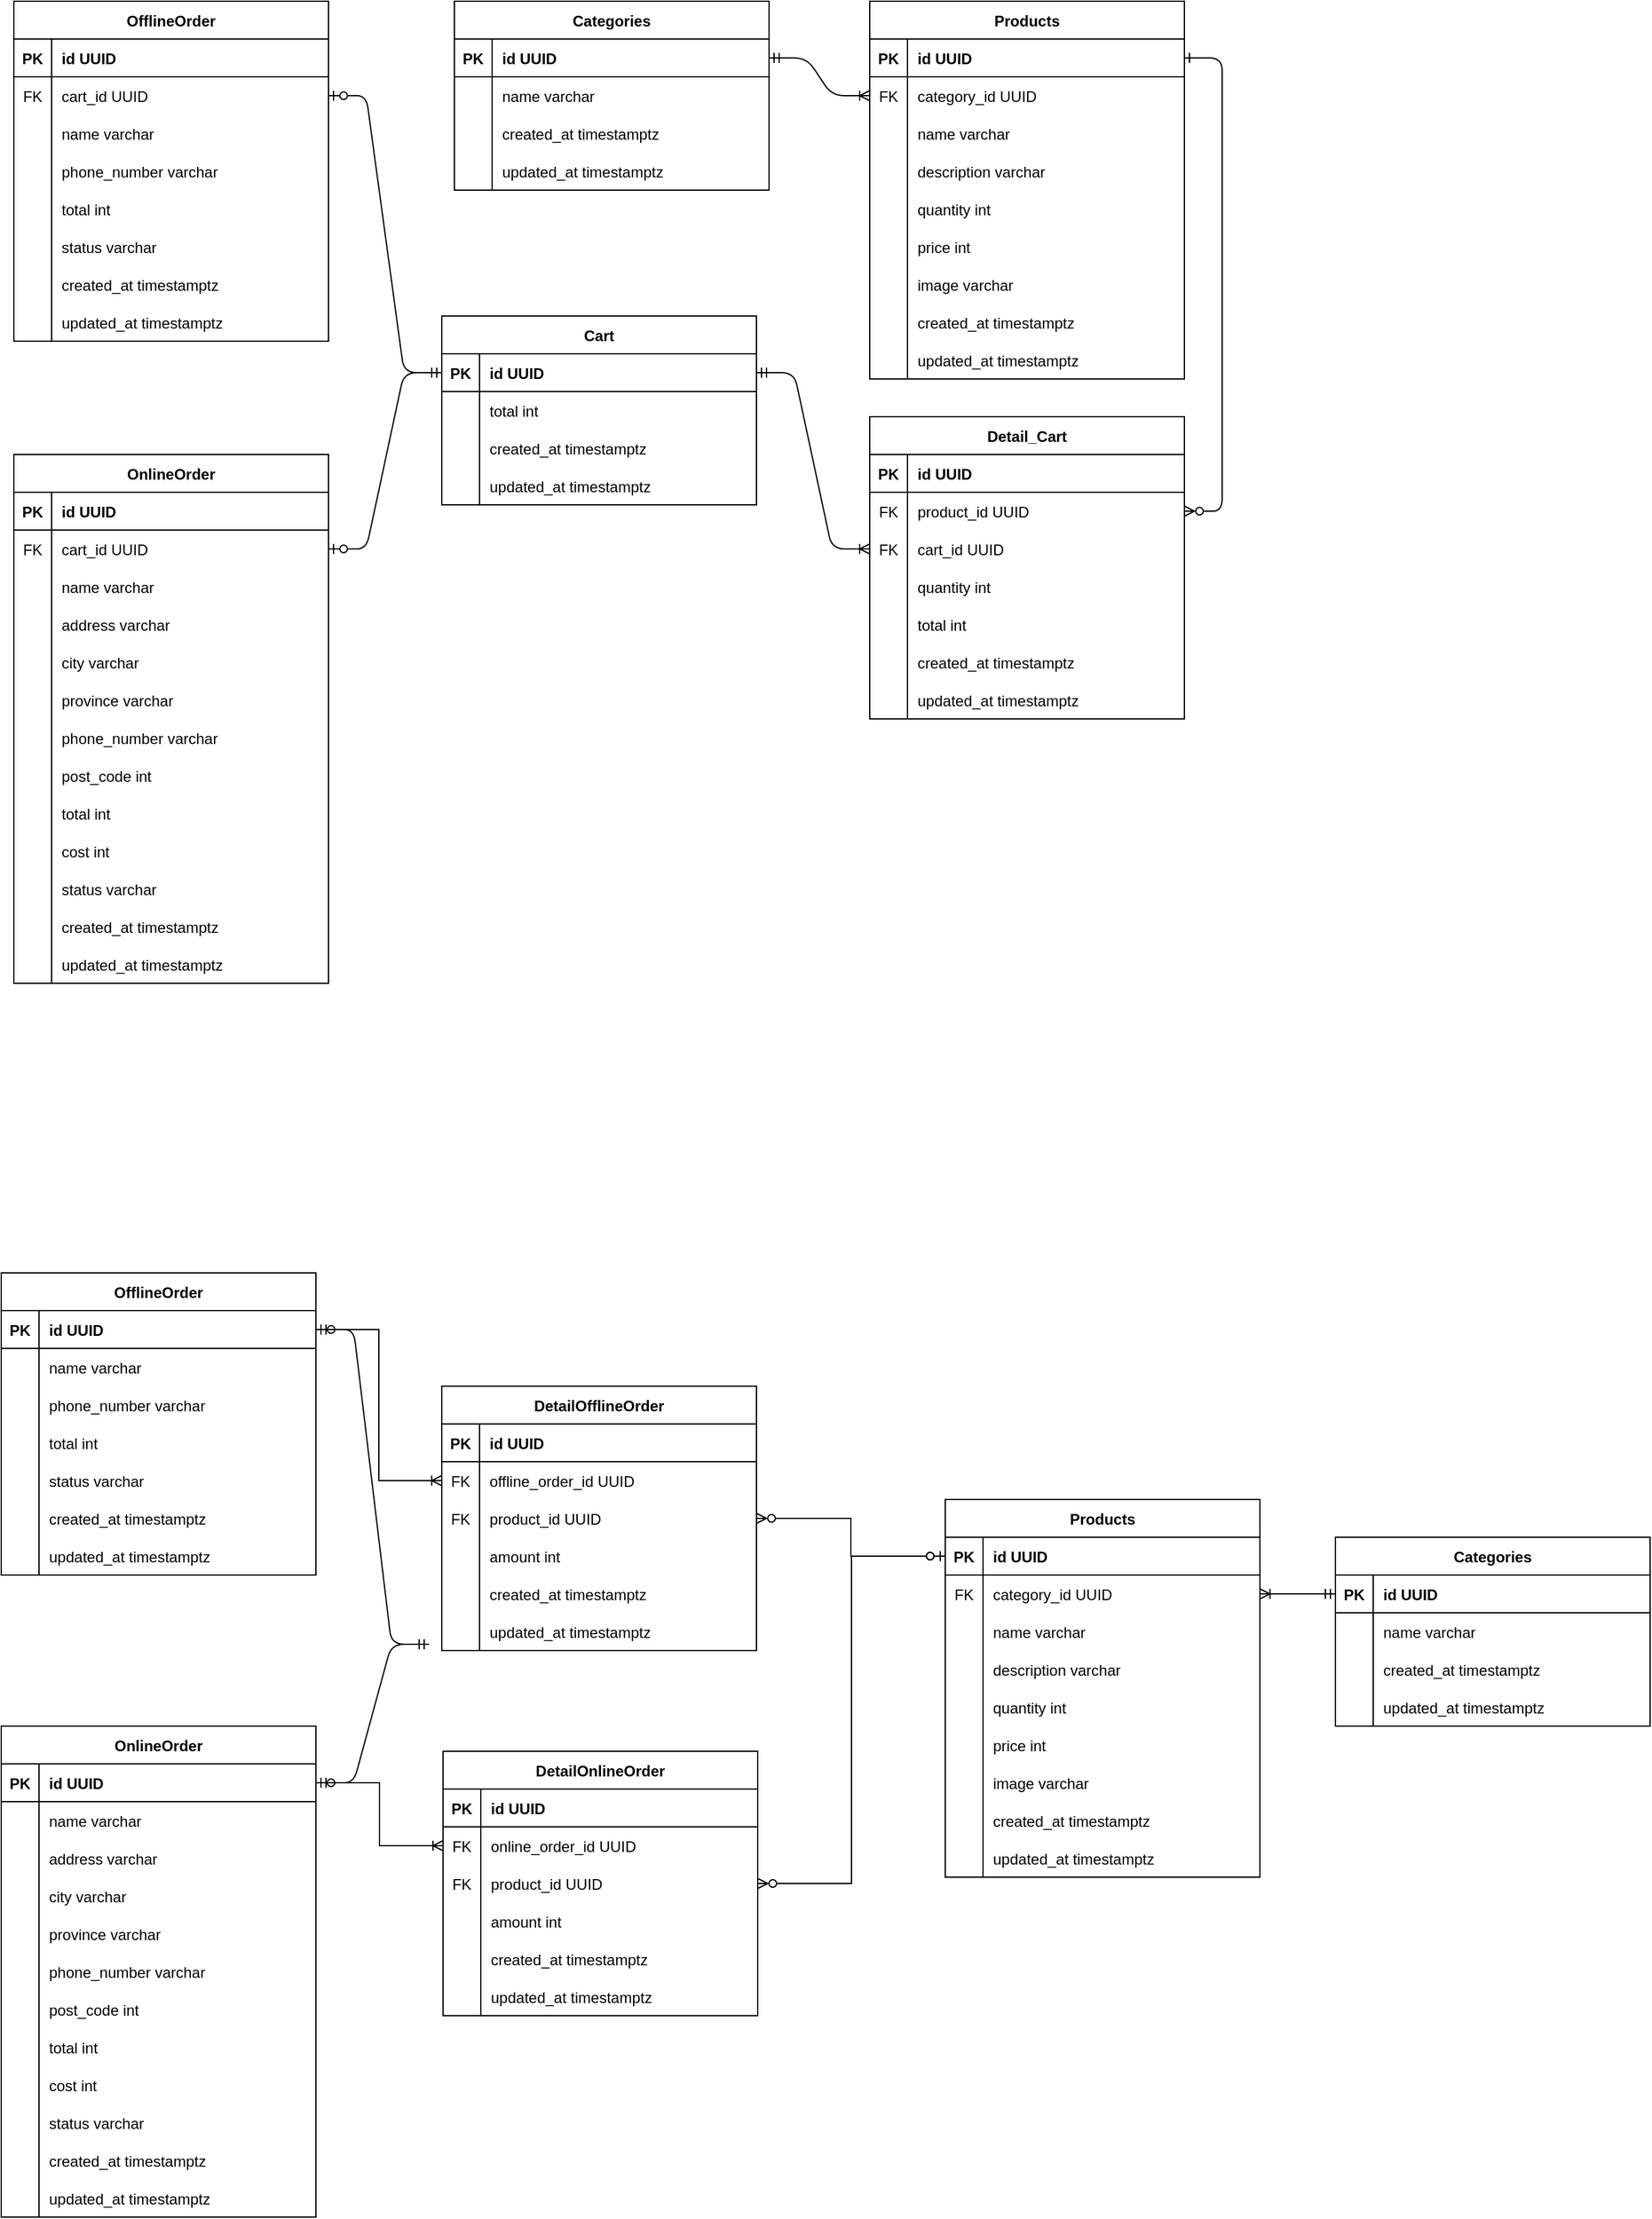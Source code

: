 <mxfile version="20.5.3" type="embed"><diagram id="R2lEEEUBdFMjLlhIrx00" name="Page-1"><mxGraphModel dx="1651" dy="882" grid="1" gridSize="10" guides="1" tooltips="1" connect="1" arrows="1" fold="1" page="1" pageScale="1" pageWidth="850" pageHeight="1100" math="0" shadow="0" extFonts="Permanent Marker^https://fonts.googleapis.com/css?family=Permanent+Marker"><root><mxCell id="0"/><mxCell id="1" parent="0"/><mxCell id="iRo2mfWGxBNNFH87bPVH-3" value="Products" style="shape=table;startSize=30;container=1;collapsible=1;childLayout=tableLayout;fixedRows=1;rowLines=0;fontStyle=1;align=center;resizeLast=1;" parent="1" vertex="1"><mxGeometry x="540" y="30" width="250" height="300" as="geometry"/></mxCell><mxCell id="iRo2mfWGxBNNFH87bPVH-4" value="" style="shape=partialRectangle;collapsible=0;dropTarget=0;pointerEvents=0;fillColor=none;points=[[0,0.5],[1,0.5]];portConstraint=eastwest;top=0;left=0;right=0;bottom=1;" parent="iRo2mfWGxBNNFH87bPVH-3" vertex="1"><mxGeometry y="30" width="250" height="30" as="geometry"/></mxCell><mxCell id="iRo2mfWGxBNNFH87bPVH-5" value="PK" style="shape=partialRectangle;overflow=hidden;connectable=0;fillColor=none;top=0;left=0;bottom=0;right=0;fontStyle=1;" parent="iRo2mfWGxBNNFH87bPVH-4" vertex="1"><mxGeometry width="30" height="30" as="geometry"><mxRectangle width="30" height="30" as="alternateBounds"/></mxGeometry></mxCell><mxCell id="iRo2mfWGxBNNFH87bPVH-6" value="id UUID" style="shape=partialRectangle;overflow=hidden;connectable=0;fillColor=none;top=0;left=0;bottom=0;right=0;align=left;spacingLeft=6;fontStyle=1;" parent="iRo2mfWGxBNNFH87bPVH-4" vertex="1"><mxGeometry x="30" width="220" height="30" as="geometry"><mxRectangle width="220" height="30" as="alternateBounds"/></mxGeometry></mxCell><mxCell id="iRo2mfWGxBNNFH87bPVH-7" value="" style="shape=partialRectangle;collapsible=0;dropTarget=0;pointerEvents=0;fillColor=none;points=[[0,0.5],[1,0.5]];portConstraint=eastwest;top=0;left=0;right=0;bottom=0;" parent="iRo2mfWGxBNNFH87bPVH-3" vertex="1"><mxGeometry y="60" width="250" height="30" as="geometry"/></mxCell><mxCell id="iRo2mfWGxBNNFH87bPVH-8" value="FK" style="shape=partialRectangle;overflow=hidden;connectable=0;fillColor=none;top=0;left=0;bottom=0;right=0;" parent="iRo2mfWGxBNNFH87bPVH-7" vertex="1"><mxGeometry width="30" height="30" as="geometry"><mxRectangle width="30" height="30" as="alternateBounds"/></mxGeometry></mxCell><mxCell id="iRo2mfWGxBNNFH87bPVH-9" value="category_id UUID" style="shape=partialRectangle;overflow=hidden;connectable=0;fillColor=none;top=0;left=0;bottom=0;right=0;align=left;spacingLeft=6;" parent="iRo2mfWGxBNNFH87bPVH-7" vertex="1"><mxGeometry x="30" width="220" height="30" as="geometry"><mxRectangle width="220" height="30" as="alternateBounds"/></mxGeometry></mxCell><mxCell id="iRo2mfWGxBNNFH87bPVH-33" style="shape=partialRectangle;collapsible=0;dropTarget=0;pointerEvents=0;fillColor=none;points=[[0,0.5],[1,0.5]];portConstraint=eastwest;top=0;left=0;right=0;bottom=0;" parent="iRo2mfWGxBNNFH87bPVH-3" vertex="1"><mxGeometry y="90" width="250" height="30" as="geometry"/></mxCell><mxCell id="iRo2mfWGxBNNFH87bPVH-34" style="shape=partialRectangle;overflow=hidden;connectable=0;fillColor=none;top=0;left=0;bottom=0;right=0;" parent="iRo2mfWGxBNNFH87bPVH-33" vertex="1"><mxGeometry width="30" height="30" as="geometry"><mxRectangle width="30" height="30" as="alternateBounds"/></mxGeometry></mxCell><mxCell id="iRo2mfWGxBNNFH87bPVH-35" value="name varchar" style="shape=partialRectangle;overflow=hidden;connectable=0;fillColor=none;top=0;left=0;bottom=0;right=0;align=left;spacingLeft=6;" parent="iRo2mfWGxBNNFH87bPVH-33" vertex="1"><mxGeometry x="30" width="220" height="30" as="geometry"><mxRectangle width="220" height="30" as="alternateBounds"/></mxGeometry></mxCell><mxCell id="bsgUxzyAEwsWqiMX9zzb-4" style="shape=partialRectangle;collapsible=0;dropTarget=0;pointerEvents=0;fillColor=none;points=[[0,0.5],[1,0.5]];portConstraint=eastwest;top=0;left=0;right=0;bottom=0;" parent="iRo2mfWGxBNNFH87bPVH-3" vertex="1"><mxGeometry y="120" width="250" height="30" as="geometry"/></mxCell><mxCell id="bsgUxzyAEwsWqiMX9zzb-5" style="shape=partialRectangle;overflow=hidden;connectable=0;fillColor=none;top=0;left=0;bottom=0;right=0;" parent="bsgUxzyAEwsWqiMX9zzb-4" vertex="1"><mxGeometry width="30" height="30" as="geometry"><mxRectangle width="30" height="30" as="alternateBounds"/></mxGeometry></mxCell><mxCell id="bsgUxzyAEwsWqiMX9zzb-6" value="description varchar" style="shape=partialRectangle;overflow=hidden;connectable=0;fillColor=none;top=0;left=0;bottom=0;right=0;align=left;spacingLeft=6;" parent="bsgUxzyAEwsWqiMX9zzb-4" vertex="1"><mxGeometry x="30" width="220" height="30" as="geometry"><mxRectangle width="220" height="30" as="alternateBounds"/></mxGeometry></mxCell><mxCell id="iRo2mfWGxBNNFH87bPVH-42" style="shape=partialRectangle;collapsible=0;dropTarget=0;pointerEvents=0;fillColor=none;points=[[0,0.5],[1,0.5]];portConstraint=eastwest;top=0;left=0;right=0;bottom=0;" parent="iRo2mfWGxBNNFH87bPVH-3" vertex="1"><mxGeometry y="150" width="250" height="30" as="geometry"/></mxCell><mxCell id="iRo2mfWGxBNNFH87bPVH-43" style="shape=partialRectangle;overflow=hidden;connectable=0;fillColor=none;top=0;left=0;bottom=0;right=0;" parent="iRo2mfWGxBNNFH87bPVH-42" vertex="1"><mxGeometry width="30" height="30" as="geometry"><mxRectangle width="30" height="30" as="alternateBounds"/></mxGeometry></mxCell><mxCell id="iRo2mfWGxBNNFH87bPVH-44" value="quantity int" style="shape=partialRectangle;overflow=hidden;connectable=0;fillColor=none;top=0;left=0;bottom=0;right=0;align=left;spacingLeft=6;" parent="iRo2mfWGxBNNFH87bPVH-42" vertex="1"><mxGeometry x="30" width="220" height="30" as="geometry"><mxRectangle width="220" height="30" as="alternateBounds"/></mxGeometry></mxCell><mxCell id="bsgUxzyAEwsWqiMX9zzb-1" style="shape=partialRectangle;collapsible=0;dropTarget=0;pointerEvents=0;fillColor=none;points=[[0,0.5],[1,0.5]];portConstraint=eastwest;top=0;left=0;right=0;bottom=0;" parent="iRo2mfWGxBNNFH87bPVH-3" vertex="1"><mxGeometry y="180" width="250" height="30" as="geometry"/></mxCell><mxCell id="bsgUxzyAEwsWqiMX9zzb-2" style="shape=partialRectangle;overflow=hidden;connectable=0;fillColor=none;top=0;left=0;bottom=0;right=0;" parent="bsgUxzyAEwsWqiMX9zzb-1" vertex="1"><mxGeometry width="30" height="30" as="geometry"><mxRectangle width="30" height="30" as="alternateBounds"/></mxGeometry></mxCell><mxCell id="bsgUxzyAEwsWqiMX9zzb-3" value="price int" style="shape=partialRectangle;overflow=hidden;connectable=0;fillColor=none;top=0;left=0;bottom=0;right=0;align=left;spacingLeft=6;" parent="bsgUxzyAEwsWqiMX9zzb-1" vertex="1"><mxGeometry x="30" width="220" height="30" as="geometry"><mxRectangle width="220" height="30" as="alternateBounds"/></mxGeometry></mxCell><mxCell id="iRo2mfWGxBNNFH87bPVH-39" style="shape=partialRectangle;collapsible=0;dropTarget=0;pointerEvents=0;fillColor=none;points=[[0,0.5],[1,0.5]];portConstraint=eastwest;top=0;left=0;right=0;bottom=0;" parent="iRo2mfWGxBNNFH87bPVH-3" vertex="1"><mxGeometry y="210" width="250" height="30" as="geometry"/></mxCell><mxCell id="iRo2mfWGxBNNFH87bPVH-40" style="shape=partialRectangle;overflow=hidden;connectable=0;fillColor=none;top=0;left=0;bottom=0;right=0;" parent="iRo2mfWGxBNNFH87bPVH-39" vertex="1"><mxGeometry width="30" height="30" as="geometry"><mxRectangle width="30" height="30" as="alternateBounds"/></mxGeometry></mxCell><mxCell id="iRo2mfWGxBNNFH87bPVH-41" value="image varchar" style="shape=partialRectangle;overflow=hidden;connectable=0;fillColor=none;top=0;left=0;bottom=0;right=0;align=left;spacingLeft=6;" parent="iRo2mfWGxBNNFH87bPVH-39" vertex="1"><mxGeometry x="30" width="220" height="30" as="geometry"><mxRectangle width="220" height="30" as="alternateBounds"/></mxGeometry></mxCell><mxCell id="iRo2mfWGxBNNFH87bPVH-10" value="" style="shape=partialRectangle;collapsible=0;dropTarget=0;pointerEvents=0;fillColor=none;points=[[0,0.5],[1,0.5]];portConstraint=eastwest;top=0;left=0;right=0;bottom=0;" parent="iRo2mfWGxBNNFH87bPVH-3" vertex="1"><mxGeometry y="240" width="250" height="30" as="geometry"/></mxCell><mxCell id="iRo2mfWGxBNNFH87bPVH-11" value="" style="shape=partialRectangle;overflow=hidden;connectable=0;fillColor=none;top=0;left=0;bottom=0;right=0;" parent="iRo2mfWGxBNNFH87bPVH-10" vertex="1"><mxGeometry width="30" height="30" as="geometry"><mxRectangle width="30" height="30" as="alternateBounds"/></mxGeometry></mxCell><mxCell id="iRo2mfWGxBNNFH87bPVH-12" value="created_at timestamptz" style="shape=partialRectangle;overflow=hidden;connectable=0;fillColor=none;top=0;left=0;bottom=0;right=0;align=left;spacingLeft=6;" parent="iRo2mfWGxBNNFH87bPVH-10" vertex="1"><mxGeometry x="30" width="220" height="30" as="geometry"><mxRectangle width="220" height="30" as="alternateBounds"/></mxGeometry></mxCell><mxCell id="bsgUxzyAEwsWqiMX9zzb-7" style="shape=partialRectangle;collapsible=0;dropTarget=0;pointerEvents=0;fillColor=none;points=[[0,0.5],[1,0.5]];portConstraint=eastwest;top=0;left=0;right=0;bottom=0;" parent="iRo2mfWGxBNNFH87bPVH-3" vertex="1"><mxGeometry y="270" width="250" height="30" as="geometry"/></mxCell><mxCell id="bsgUxzyAEwsWqiMX9zzb-8" style="shape=partialRectangle;overflow=hidden;connectable=0;fillColor=none;top=0;left=0;bottom=0;right=0;" parent="bsgUxzyAEwsWqiMX9zzb-7" vertex="1"><mxGeometry width="30" height="30" as="geometry"><mxRectangle width="30" height="30" as="alternateBounds"/></mxGeometry></mxCell><mxCell id="bsgUxzyAEwsWqiMX9zzb-9" value="updated_at timestamptz" style="shape=partialRectangle;overflow=hidden;connectable=0;fillColor=none;top=0;left=0;bottom=0;right=0;align=left;spacingLeft=6;" parent="bsgUxzyAEwsWqiMX9zzb-7" vertex="1"><mxGeometry x="30" width="220" height="30" as="geometry"><mxRectangle width="220" height="30" as="alternateBounds"/></mxGeometry></mxCell><mxCell id="iRo2mfWGxBNNFH87bPVH-23" value="Categories" style="shape=table;startSize=30;container=1;collapsible=1;childLayout=tableLayout;fixedRows=1;rowLines=0;fontStyle=1;align=center;resizeLast=1;" parent="1" vertex="1"><mxGeometry x="210" y="30" width="250" height="150" as="geometry"/></mxCell><mxCell id="iRo2mfWGxBNNFH87bPVH-24" value="" style="shape=partialRectangle;collapsible=0;dropTarget=0;pointerEvents=0;fillColor=none;points=[[0,0.5],[1,0.5]];portConstraint=eastwest;top=0;left=0;right=0;bottom=1;" parent="iRo2mfWGxBNNFH87bPVH-23" vertex="1"><mxGeometry y="30" width="250" height="30" as="geometry"/></mxCell><mxCell id="iRo2mfWGxBNNFH87bPVH-25" value="PK" style="shape=partialRectangle;overflow=hidden;connectable=0;fillColor=none;top=0;left=0;bottom=0;right=0;fontStyle=1;" parent="iRo2mfWGxBNNFH87bPVH-24" vertex="1"><mxGeometry width="30" height="30" as="geometry"><mxRectangle width="30" height="30" as="alternateBounds"/></mxGeometry></mxCell><mxCell id="iRo2mfWGxBNNFH87bPVH-26" value="id UUID" style="shape=partialRectangle;overflow=hidden;connectable=0;fillColor=none;top=0;left=0;bottom=0;right=0;align=left;spacingLeft=6;fontStyle=1;" parent="iRo2mfWGxBNNFH87bPVH-24" vertex="1"><mxGeometry x="30" width="220" height="30" as="geometry"><mxRectangle width="220" height="30" as="alternateBounds"/></mxGeometry></mxCell><mxCell id="iRo2mfWGxBNNFH87bPVH-27" value="" style="shape=partialRectangle;collapsible=0;dropTarget=0;pointerEvents=0;fillColor=none;points=[[0,0.5],[1,0.5]];portConstraint=eastwest;top=0;left=0;right=0;bottom=0;" parent="iRo2mfWGxBNNFH87bPVH-23" vertex="1"><mxGeometry y="60" width="250" height="30" as="geometry"/></mxCell><mxCell id="iRo2mfWGxBNNFH87bPVH-28" value="" style="shape=partialRectangle;overflow=hidden;connectable=0;fillColor=none;top=0;left=0;bottom=0;right=0;" parent="iRo2mfWGxBNNFH87bPVH-27" vertex="1"><mxGeometry width="30" height="30" as="geometry"><mxRectangle width="30" height="30" as="alternateBounds"/></mxGeometry></mxCell><mxCell id="iRo2mfWGxBNNFH87bPVH-29" value="name varchar" style="shape=partialRectangle;overflow=hidden;connectable=0;fillColor=none;top=0;left=0;bottom=0;right=0;align=left;spacingLeft=6;" parent="iRo2mfWGxBNNFH87bPVH-27" vertex="1"><mxGeometry x="30" width="220" height="30" as="geometry"><mxRectangle width="220" height="30" as="alternateBounds"/></mxGeometry></mxCell><mxCell id="bsgUxzyAEwsWqiMX9zzb-14" style="shape=partialRectangle;collapsible=0;dropTarget=0;pointerEvents=0;fillColor=none;points=[[0,0.5],[1,0.5]];portConstraint=eastwest;top=0;left=0;right=0;bottom=0;" parent="iRo2mfWGxBNNFH87bPVH-23" vertex="1"><mxGeometry y="90" width="250" height="30" as="geometry"/></mxCell><mxCell id="bsgUxzyAEwsWqiMX9zzb-15" style="shape=partialRectangle;overflow=hidden;connectable=0;fillColor=none;top=0;left=0;bottom=0;right=0;" parent="bsgUxzyAEwsWqiMX9zzb-14" vertex="1"><mxGeometry width="30" height="30" as="geometry"><mxRectangle width="30" height="30" as="alternateBounds"/></mxGeometry></mxCell><mxCell id="bsgUxzyAEwsWqiMX9zzb-16" style="shape=partialRectangle;overflow=hidden;connectable=0;fillColor=none;top=0;left=0;bottom=0;right=0;align=left;spacingLeft=6;" parent="bsgUxzyAEwsWqiMX9zzb-14" vertex="1"><mxGeometry x="30" width="220" height="30" as="geometry"><mxRectangle width="220" height="30" as="alternateBounds"/></mxGeometry></mxCell><mxCell id="bsgUxzyAEwsWqiMX9zzb-11" style="shape=partialRectangle;collapsible=0;dropTarget=0;pointerEvents=0;fillColor=none;points=[[0,0.5],[1,0.5]];portConstraint=eastwest;top=0;left=0;right=0;bottom=0;" parent="iRo2mfWGxBNNFH87bPVH-23" vertex="1"><mxGeometry y="120" width="250" height="30" as="geometry"/></mxCell><mxCell id="bsgUxzyAEwsWqiMX9zzb-12" style="shape=partialRectangle;overflow=hidden;connectable=0;fillColor=none;top=0;left=0;bottom=0;right=0;" parent="bsgUxzyAEwsWqiMX9zzb-11" vertex="1"><mxGeometry width="30" height="30" as="geometry"><mxRectangle width="30" height="30" as="alternateBounds"/></mxGeometry></mxCell><mxCell id="bsgUxzyAEwsWqiMX9zzb-13" value="updated_at timestamptz" style="shape=partialRectangle;overflow=hidden;connectable=0;fillColor=none;top=0;left=0;bottom=0;right=0;align=left;spacingLeft=6;" parent="bsgUxzyAEwsWqiMX9zzb-11" vertex="1"><mxGeometry x="30" width="220" height="30" as="geometry"><mxRectangle width="220" height="30" as="alternateBounds"/></mxGeometry></mxCell><mxCell id="bsgUxzyAEwsWqiMX9zzb-10" value="" style="edgeStyle=entityRelationEdgeStyle;endArrow=ERoneToMany;startArrow=ERmandOne;endFill=0;startFill=0;exitX=1;exitY=0.5;exitDx=0;exitDy=0;entryX=0;entryY=0.5;entryDx=0;entryDy=0;" parent="1" source="iRo2mfWGxBNNFH87bPVH-24" target="iRo2mfWGxBNNFH87bPVH-7" edge="1"><mxGeometry width="100" height="100" relative="1" as="geometry"><mxPoint x="460" y="-20" as="sourcePoint"/><mxPoint x="540" y="10" as="targetPoint"/></mxGeometry></mxCell><mxCell id="bsgUxzyAEwsWqiMX9zzb-17" value="created_at timestamptz" style="shape=partialRectangle;overflow=hidden;connectable=0;fillColor=none;top=0;left=0;bottom=0;right=0;align=left;spacingLeft=6;" parent="1" vertex="1"><mxGeometry x="240" y="120" width="220" height="30" as="geometry"><mxRectangle width="220" height="30" as="alternateBounds"/></mxGeometry></mxCell><mxCell id="bsgUxzyAEwsWqiMX9zzb-18" value="Cart" style="shape=table;startSize=30;container=1;collapsible=1;childLayout=tableLayout;fixedRows=1;rowLines=0;fontStyle=1;align=center;resizeLast=1;" parent="1" vertex="1"><mxGeometry x="200" y="280" width="250" height="150" as="geometry"/></mxCell><mxCell id="bsgUxzyAEwsWqiMX9zzb-19" value="" style="shape=partialRectangle;collapsible=0;dropTarget=0;pointerEvents=0;fillColor=none;points=[[0,0.5],[1,0.5]];portConstraint=eastwest;top=0;left=0;right=0;bottom=1;" parent="bsgUxzyAEwsWqiMX9zzb-18" vertex="1"><mxGeometry y="30" width="250" height="30" as="geometry"/></mxCell><mxCell id="bsgUxzyAEwsWqiMX9zzb-20" value="PK" style="shape=partialRectangle;overflow=hidden;connectable=0;fillColor=none;top=0;left=0;bottom=0;right=0;fontStyle=1;" parent="bsgUxzyAEwsWqiMX9zzb-19" vertex="1"><mxGeometry width="30" height="30" as="geometry"><mxRectangle width="30" height="30" as="alternateBounds"/></mxGeometry></mxCell><mxCell id="bsgUxzyAEwsWqiMX9zzb-21" value="id UUID" style="shape=partialRectangle;overflow=hidden;connectable=0;fillColor=none;top=0;left=0;bottom=0;right=0;align=left;spacingLeft=6;fontStyle=1;" parent="bsgUxzyAEwsWqiMX9zzb-19" vertex="1"><mxGeometry x="30" width="220" height="30" as="geometry"><mxRectangle width="220" height="30" as="alternateBounds"/></mxGeometry></mxCell><mxCell id="bsgUxzyAEwsWqiMX9zzb-22" value="" style="shape=partialRectangle;collapsible=0;dropTarget=0;pointerEvents=0;fillColor=none;points=[[0,0.5],[1,0.5]];portConstraint=eastwest;top=0;left=0;right=0;bottom=0;" parent="bsgUxzyAEwsWqiMX9zzb-18" vertex="1"><mxGeometry y="60" width="250" height="30" as="geometry"/></mxCell><mxCell id="bsgUxzyAEwsWqiMX9zzb-23" value="" style="shape=partialRectangle;overflow=hidden;connectable=0;fillColor=none;top=0;left=0;bottom=0;right=0;" parent="bsgUxzyAEwsWqiMX9zzb-22" vertex="1"><mxGeometry width="30" height="30" as="geometry"><mxRectangle width="30" height="30" as="alternateBounds"/></mxGeometry></mxCell><mxCell id="bsgUxzyAEwsWqiMX9zzb-24" value="total int" style="shape=partialRectangle;overflow=hidden;connectable=0;fillColor=none;top=0;left=0;bottom=0;right=0;align=left;spacingLeft=6;" parent="bsgUxzyAEwsWqiMX9zzb-22" vertex="1"><mxGeometry x="30" width="220" height="30" as="geometry"><mxRectangle width="220" height="30" as="alternateBounds"/></mxGeometry></mxCell><mxCell id="bsgUxzyAEwsWqiMX9zzb-25" style="shape=partialRectangle;collapsible=0;dropTarget=0;pointerEvents=0;fillColor=none;points=[[0,0.5],[1,0.5]];portConstraint=eastwest;top=0;left=0;right=0;bottom=0;" parent="bsgUxzyAEwsWqiMX9zzb-18" vertex="1"><mxGeometry y="90" width="250" height="30" as="geometry"/></mxCell><mxCell id="bsgUxzyAEwsWqiMX9zzb-26" style="shape=partialRectangle;overflow=hidden;connectable=0;fillColor=none;top=0;left=0;bottom=0;right=0;" parent="bsgUxzyAEwsWqiMX9zzb-25" vertex="1"><mxGeometry width="30" height="30" as="geometry"><mxRectangle width="30" height="30" as="alternateBounds"/></mxGeometry></mxCell><mxCell id="bsgUxzyAEwsWqiMX9zzb-27" value="created_at timestamptz" style="shape=partialRectangle;overflow=hidden;connectable=0;fillColor=none;top=0;left=0;bottom=0;right=0;align=left;spacingLeft=6;" parent="bsgUxzyAEwsWqiMX9zzb-25" vertex="1"><mxGeometry x="30" width="220" height="30" as="geometry"><mxRectangle width="220" height="30" as="alternateBounds"/></mxGeometry></mxCell><mxCell id="bsgUxzyAEwsWqiMX9zzb-28" style="shape=partialRectangle;collapsible=0;dropTarget=0;pointerEvents=0;fillColor=none;points=[[0,0.5],[1,0.5]];portConstraint=eastwest;top=0;left=0;right=0;bottom=0;" parent="bsgUxzyAEwsWqiMX9zzb-18" vertex="1"><mxGeometry y="120" width="250" height="30" as="geometry"/></mxCell><mxCell id="bsgUxzyAEwsWqiMX9zzb-29" style="shape=partialRectangle;overflow=hidden;connectable=0;fillColor=none;top=0;left=0;bottom=0;right=0;" parent="bsgUxzyAEwsWqiMX9zzb-28" vertex="1"><mxGeometry width="30" height="30" as="geometry"><mxRectangle width="30" height="30" as="alternateBounds"/></mxGeometry></mxCell><mxCell id="bsgUxzyAEwsWqiMX9zzb-30" value="updated_at timestamptz" style="shape=partialRectangle;overflow=hidden;connectable=0;fillColor=none;top=0;left=0;bottom=0;right=0;align=left;spacingLeft=6;" parent="bsgUxzyAEwsWqiMX9zzb-28" vertex="1"><mxGeometry x="30" width="220" height="30" as="geometry"><mxRectangle width="220" height="30" as="alternateBounds"/></mxGeometry></mxCell><mxCell id="bsgUxzyAEwsWqiMX9zzb-35" value="Detail_Cart" style="shape=table;startSize=30;container=1;collapsible=1;childLayout=tableLayout;fixedRows=1;rowLines=0;fontStyle=1;align=center;resizeLast=1;" parent="1" vertex="1"><mxGeometry x="540" y="360" width="250" height="240" as="geometry"/></mxCell><mxCell id="bsgUxzyAEwsWqiMX9zzb-36" value="" style="shape=partialRectangle;collapsible=0;dropTarget=0;pointerEvents=0;fillColor=none;points=[[0,0.5],[1,0.5]];portConstraint=eastwest;top=0;left=0;right=0;bottom=1;" parent="bsgUxzyAEwsWqiMX9zzb-35" vertex="1"><mxGeometry y="30" width="250" height="30" as="geometry"/></mxCell><mxCell id="bsgUxzyAEwsWqiMX9zzb-37" value="PK" style="shape=partialRectangle;overflow=hidden;connectable=0;fillColor=none;top=0;left=0;bottom=0;right=0;fontStyle=1;" parent="bsgUxzyAEwsWqiMX9zzb-36" vertex="1"><mxGeometry width="30" height="30" as="geometry"><mxRectangle width="30" height="30" as="alternateBounds"/></mxGeometry></mxCell><mxCell id="bsgUxzyAEwsWqiMX9zzb-38" value="id UUID" style="shape=partialRectangle;overflow=hidden;connectable=0;fillColor=none;top=0;left=0;bottom=0;right=0;align=left;spacingLeft=6;fontStyle=1;" parent="bsgUxzyAEwsWqiMX9zzb-36" vertex="1"><mxGeometry x="30" width="220" height="30" as="geometry"><mxRectangle width="220" height="30" as="alternateBounds"/></mxGeometry></mxCell><mxCell id="bsgUxzyAEwsWqiMX9zzb-39" style="shape=partialRectangle;collapsible=0;dropTarget=0;pointerEvents=0;fillColor=none;points=[[0,0.5],[1,0.5]];portConstraint=eastwest;top=0;left=0;right=0;bottom=0;" parent="bsgUxzyAEwsWqiMX9zzb-35" vertex="1"><mxGeometry y="60" width="250" height="30" as="geometry"/></mxCell><mxCell id="bsgUxzyAEwsWqiMX9zzb-40" value="FK" style="shape=partialRectangle;overflow=hidden;connectable=0;fillColor=none;top=0;left=0;bottom=0;right=0;" parent="bsgUxzyAEwsWqiMX9zzb-39" vertex="1"><mxGeometry width="30" height="30" as="geometry"><mxRectangle width="30" height="30" as="alternateBounds"/></mxGeometry></mxCell><mxCell id="bsgUxzyAEwsWqiMX9zzb-41" value="product_id UUID" style="shape=partialRectangle;overflow=hidden;connectable=0;fillColor=none;top=0;left=0;bottom=0;right=0;align=left;spacingLeft=6;" parent="bsgUxzyAEwsWqiMX9zzb-39" vertex="1"><mxGeometry x="30" width="220" height="30" as="geometry"><mxRectangle width="220" height="30" as="alternateBounds"/></mxGeometry></mxCell><mxCell id="bsgUxzyAEwsWqiMX9zzb-54" style="shape=partialRectangle;collapsible=0;dropTarget=0;pointerEvents=0;fillColor=none;points=[[0,0.5],[1,0.5]];portConstraint=eastwest;top=0;left=0;right=0;bottom=0;" parent="bsgUxzyAEwsWqiMX9zzb-35" vertex="1"><mxGeometry y="90" width="250" height="30" as="geometry"/></mxCell><mxCell id="bsgUxzyAEwsWqiMX9zzb-55" value="FK" style="shape=partialRectangle;overflow=hidden;connectable=0;fillColor=none;top=0;left=0;bottom=0;right=0;" parent="bsgUxzyAEwsWqiMX9zzb-54" vertex="1"><mxGeometry width="30" height="30" as="geometry"><mxRectangle width="30" height="30" as="alternateBounds"/></mxGeometry></mxCell><mxCell id="bsgUxzyAEwsWqiMX9zzb-56" value="cart_id UUID" style="shape=partialRectangle;overflow=hidden;connectable=0;fillColor=none;top=0;left=0;bottom=0;right=0;align=left;spacingLeft=6;" parent="bsgUxzyAEwsWqiMX9zzb-54" vertex="1"><mxGeometry x="30" width="220" height="30" as="geometry"><mxRectangle width="220" height="30" as="alternateBounds"/></mxGeometry></mxCell><mxCell id="bsgUxzyAEwsWqiMX9zzb-42" value="" style="shape=partialRectangle;collapsible=0;dropTarget=0;pointerEvents=0;fillColor=none;points=[[0,0.5],[1,0.5]];portConstraint=eastwest;top=0;left=0;right=0;bottom=0;" parent="bsgUxzyAEwsWqiMX9zzb-35" vertex="1"><mxGeometry y="120" width="250" height="30" as="geometry"/></mxCell><mxCell id="bsgUxzyAEwsWqiMX9zzb-43" value="" style="shape=partialRectangle;overflow=hidden;connectable=0;fillColor=none;top=0;left=0;bottom=0;right=0;" parent="bsgUxzyAEwsWqiMX9zzb-42" vertex="1"><mxGeometry width="30" height="30" as="geometry"><mxRectangle width="30" height="30" as="alternateBounds"/></mxGeometry></mxCell><mxCell id="bsgUxzyAEwsWqiMX9zzb-44" value="quantity int" style="shape=partialRectangle;overflow=hidden;connectable=0;fillColor=none;top=0;left=0;bottom=0;right=0;align=left;spacingLeft=6;" parent="bsgUxzyAEwsWqiMX9zzb-42" vertex="1"><mxGeometry x="30" width="220" height="30" as="geometry"><mxRectangle width="220" height="30" as="alternateBounds"/></mxGeometry></mxCell><mxCell id="bsgUxzyAEwsWqiMX9zzb-51" style="shape=partialRectangle;collapsible=0;dropTarget=0;pointerEvents=0;fillColor=none;points=[[0,0.5],[1,0.5]];portConstraint=eastwest;top=0;left=0;right=0;bottom=0;" parent="bsgUxzyAEwsWqiMX9zzb-35" vertex="1"><mxGeometry y="150" width="250" height="30" as="geometry"/></mxCell><mxCell id="bsgUxzyAEwsWqiMX9zzb-52" style="shape=partialRectangle;overflow=hidden;connectable=0;fillColor=none;top=0;left=0;bottom=0;right=0;" parent="bsgUxzyAEwsWqiMX9zzb-51" vertex="1"><mxGeometry width="30" height="30" as="geometry"><mxRectangle width="30" height="30" as="alternateBounds"/></mxGeometry></mxCell><mxCell id="bsgUxzyAEwsWqiMX9zzb-53" value="total int" style="shape=partialRectangle;overflow=hidden;connectable=0;fillColor=none;top=0;left=0;bottom=0;right=0;align=left;spacingLeft=6;" parent="bsgUxzyAEwsWqiMX9zzb-51" vertex="1"><mxGeometry x="30" width="220" height="30" as="geometry"><mxRectangle width="220" height="30" as="alternateBounds"/></mxGeometry></mxCell><mxCell id="bsgUxzyAEwsWqiMX9zzb-45" style="shape=partialRectangle;collapsible=0;dropTarget=0;pointerEvents=0;fillColor=none;points=[[0,0.5],[1,0.5]];portConstraint=eastwest;top=0;left=0;right=0;bottom=0;" parent="bsgUxzyAEwsWqiMX9zzb-35" vertex="1"><mxGeometry y="180" width="250" height="30" as="geometry"/></mxCell><mxCell id="bsgUxzyAEwsWqiMX9zzb-46" style="shape=partialRectangle;overflow=hidden;connectable=0;fillColor=none;top=0;left=0;bottom=0;right=0;" parent="bsgUxzyAEwsWqiMX9zzb-45" vertex="1"><mxGeometry width="30" height="30" as="geometry"><mxRectangle width="30" height="30" as="alternateBounds"/></mxGeometry></mxCell><mxCell id="bsgUxzyAEwsWqiMX9zzb-47" value="created_at timestamptz" style="shape=partialRectangle;overflow=hidden;connectable=0;fillColor=none;top=0;left=0;bottom=0;right=0;align=left;spacingLeft=6;" parent="bsgUxzyAEwsWqiMX9zzb-45" vertex="1"><mxGeometry x="30" width="220" height="30" as="geometry"><mxRectangle width="220" height="30" as="alternateBounds"/></mxGeometry></mxCell><mxCell id="bsgUxzyAEwsWqiMX9zzb-48" style="shape=partialRectangle;collapsible=0;dropTarget=0;pointerEvents=0;fillColor=none;points=[[0,0.5],[1,0.5]];portConstraint=eastwest;top=0;left=0;right=0;bottom=0;" parent="bsgUxzyAEwsWqiMX9zzb-35" vertex="1"><mxGeometry y="210" width="250" height="30" as="geometry"/></mxCell><mxCell id="bsgUxzyAEwsWqiMX9zzb-49" style="shape=partialRectangle;overflow=hidden;connectable=0;fillColor=none;top=0;left=0;bottom=0;right=0;" parent="bsgUxzyAEwsWqiMX9zzb-48" vertex="1"><mxGeometry width="30" height="30" as="geometry"><mxRectangle width="30" height="30" as="alternateBounds"/></mxGeometry></mxCell><mxCell id="bsgUxzyAEwsWqiMX9zzb-50" value="updated_at timestamptz" style="shape=partialRectangle;overflow=hidden;connectable=0;fillColor=none;top=0;left=0;bottom=0;right=0;align=left;spacingLeft=6;" parent="bsgUxzyAEwsWqiMX9zzb-48" vertex="1"><mxGeometry x="30" width="220" height="30" as="geometry"><mxRectangle width="220" height="30" as="alternateBounds"/></mxGeometry></mxCell><mxCell id="bsgUxzyAEwsWqiMX9zzb-57" value="" style="edgeStyle=entityRelationEdgeStyle;endArrow=ERzeroToMany;startArrow=ERone;endFill=0;startFill=0;exitX=1;exitY=0.5;exitDx=0;exitDy=0;entryX=1;entryY=0.5;entryDx=0;entryDy=0;" parent="1" source="iRo2mfWGxBNNFH87bPVH-4" target="bsgUxzyAEwsWqiMX9zzb-39" edge="1"><mxGeometry width="100" height="100" relative="1" as="geometry"><mxPoint x="840" y="140" as="sourcePoint"/><mxPoint x="920" y="170" as="targetPoint"/></mxGeometry></mxCell><mxCell id="bsgUxzyAEwsWqiMX9zzb-59" value="" style="edgeStyle=entityRelationEdgeStyle;endArrow=ERoneToMany;startArrow=ERmandOne;endFill=0;startFill=0;exitX=1;exitY=0.5;exitDx=0;exitDy=0;entryX=0;entryY=0.5;entryDx=0;entryDy=0;" parent="1" source="bsgUxzyAEwsWqiMX9zzb-19" target="bsgUxzyAEwsWqiMX9zzb-54" edge="1"><mxGeometry width="100" height="100" relative="1" as="geometry"><mxPoint x="490" y="300" as="sourcePoint"/><mxPoint x="490" y="660" as="targetPoint"/></mxGeometry></mxCell><mxCell id="bsgUxzyAEwsWqiMX9zzb-97" value="OfflineOrder" style="shape=table;startSize=30;container=1;collapsible=1;childLayout=tableLayout;fixedRows=1;rowLines=0;fontStyle=1;align=center;resizeLast=1;" parent="1" vertex="1"><mxGeometry x="-140" y="30" width="250" height="270" as="geometry"/></mxCell><mxCell id="bsgUxzyAEwsWqiMX9zzb-98" value="" style="shape=partialRectangle;collapsible=0;dropTarget=0;pointerEvents=0;fillColor=none;points=[[0,0.5],[1,0.5]];portConstraint=eastwest;top=0;left=0;right=0;bottom=1;" parent="bsgUxzyAEwsWqiMX9zzb-97" vertex="1"><mxGeometry y="30" width="250" height="30" as="geometry"/></mxCell><mxCell id="bsgUxzyAEwsWqiMX9zzb-99" value="PK" style="shape=partialRectangle;overflow=hidden;connectable=0;fillColor=none;top=0;left=0;bottom=0;right=0;fontStyle=1;" parent="bsgUxzyAEwsWqiMX9zzb-98" vertex="1"><mxGeometry width="30" height="30" as="geometry"><mxRectangle width="30" height="30" as="alternateBounds"/></mxGeometry></mxCell><mxCell id="bsgUxzyAEwsWqiMX9zzb-100" value="id UUID" style="shape=partialRectangle;overflow=hidden;connectable=0;fillColor=none;top=0;left=0;bottom=0;right=0;align=left;spacingLeft=6;fontStyle=1;" parent="bsgUxzyAEwsWqiMX9zzb-98" vertex="1"><mxGeometry x="30" width="220" height="30" as="geometry"><mxRectangle width="220" height="30" as="alternateBounds"/></mxGeometry></mxCell><mxCell id="bsgUxzyAEwsWqiMX9zzb-113" style="shape=partialRectangle;collapsible=0;dropTarget=0;pointerEvents=0;fillColor=none;points=[[0,0.5],[1,0.5]];portConstraint=eastwest;top=0;left=0;right=0;bottom=0;" parent="bsgUxzyAEwsWqiMX9zzb-97" vertex="1"><mxGeometry y="60" width="250" height="30" as="geometry"/></mxCell><mxCell id="bsgUxzyAEwsWqiMX9zzb-114" value="FK" style="shape=partialRectangle;overflow=hidden;connectable=0;fillColor=none;top=0;left=0;bottom=0;right=0;" parent="bsgUxzyAEwsWqiMX9zzb-113" vertex="1"><mxGeometry width="30" height="30" as="geometry"><mxRectangle width="30" height="30" as="alternateBounds"/></mxGeometry></mxCell><mxCell id="bsgUxzyAEwsWqiMX9zzb-115" value="cart_id UUID" style="shape=partialRectangle;overflow=hidden;connectable=0;fillColor=none;top=0;left=0;bottom=0;right=0;align=left;spacingLeft=6;" parent="bsgUxzyAEwsWqiMX9zzb-113" vertex="1"><mxGeometry x="30" width="220" height="30" as="geometry"><mxRectangle width="220" height="30" as="alternateBounds"/></mxGeometry></mxCell><mxCell id="bsgUxzyAEwsWqiMX9zzb-116" style="shape=partialRectangle;collapsible=0;dropTarget=0;pointerEvents=0;fillColor=none;points=[[0,0.5],[1,0.5]];portConstraint=eastwest;top=0;left=0;right=0;bottom=0;" parent="bsgUxzyAEwsWqiMX9zzb-97" vertex="1"><mxGeometry y="90" width="250" height="30" as="geometry"/></mxCell><mxCell id="bsgUxzyAEwsWqiMX9zzb-117" style="shape=partialRectangle;overflow=hidden;connectable=0;fillColor=none;top=0;left=0;bottom=0;right=0;" parent="bsgUxzyAEwsWqiMX9zzb-116" vertex="1"><mxGeometry width="30" height="30" as="geometry"><mxRectangle width="30" height="30" as="alternateBounds"/></mxGeometry></mxCell><mxCell id="bsgUxzyAEwsWqiMX9zzb-118" value="name varchar" style="shape=partialRectangle;overflow=hidden;connectable=0;fillColor=none;top=0;left=0;bottom=0;right=0;align=left;spacingLeft=6;" parent="bsgUxzyAEwsWqiMX9zzb-116" vertex="1"><mxGeometry x="30" width="220" height="30" as="geometry"><mxRectangle width="220" height="30" as="alternateBounds"/></mxGeometry></mxCell><mxCell id="bsgUxzyAEwsWqiMX9zzb-119" style="shape=partialRectangle;collapsible=0;dropTarget=0;pointerEvents=0;fillColor=none;points=[[0,0.5],[1,0.5]];portConstraint=eastwest;top=0;left=0;right=0;bottom=0;" parent="bsgUxzyAEwsWqiMX9zzb-97" vertex="1"><mxGeometry y="120" width="250" height="30" as="geometry"/></mxCell><mxCell id="bsgUxzyAEwsWqiMX9zzb-120" style="shape=partialRectangle;overflow=hidden;connectable=0;fillColor=none;top=0;left=0;bottom=0;right=0;" parent="bsgUxzyAEwsWqiMX9zzb-119" vertex="1"><mxGeometry width="30" height="30" as="geometry"><mxRectangle width="30" height="30" as="alternateBounds"/></mxGeometry></mxCell><mxCell id="bsgUxzyAEwsWqiMX9zzb-121" value="phone_number varchar" style="shape=partialRectangle;overflow=hidden;connectable=0;fillColor=none;top=0;left=0;bottom=0;right=0;align=left;spacingLeft=6;" parent="bsgUxzyAEwsWqiMX9zzb-119" vertex="1"><mxGeometry x="30" width="220" height="30" as="geometry"><mxRectangle width="220" height="30" as="alternateBounds"/></mxGeometry></mxCell><mxCell id="bsgUxzyAEwsWqiMX9zzb-101" value="" style="shape=partialRectangle;collapsible=0;dropTarget=0;pointerEvents=0;fillColor=none;points=[[0,0.5],[1,0.5]];portConstraint=eastwest;top=0;left=0;right=0;bottom=0;" parent="bsgUxzyAEwsWqiMX9zzb-97" vertex="1"><mxGeometry y="150" width="250" height="30" as="geometry"/></mxCell><mxCell id="bsgUxzyAEwsWqiMX9zzb-102" value="" style="shape=partialRectangle;overflow=hidden;connectable=0;fillColor=none;top=0;left=0;bottom=0;right=0;" parent="bsgUxzyAEwsWqiMX9zzb-101" vertex="1"><mxGeometry width="30" height="30" as="geometry"><mxRectangle width="30" height="30" as="alternateBounds"/></mxGeometry></mxCell><mxCell id="bsgUxzyAEwsWqiMX9zzb-103" value="total int" style="shape=partialRectangle;overflow=hidden;connectable=0;fillColor=none;top=0;left=0;bottom=0;right=0;align=left;spacingLeft=6;" parent="bsgUxzyAEwsWqiMX9zzb-101" vertex="1"><mxGeometry x="30" width="220" height="30" as="geometry"><mxRectangle width="220" height="30" as="alternateBounds"/></mxGeometry></mxCell><mxCell id="bsgUxzyAEwsWqiMX9zzb-147" style="shape=partialRectangle;collapsible=0;dropTarget=0;pointerEvents=0;fillColor=none;points=[[0,0.5],[1,0.5]];portConstraint=eastwest;top=0;left=0;right=0;bottom=0;" parent="bsgUxzyAEwsWqiMX9zzb-97" vertex="1"><mxGeometry y="180" width="250" height="30" as="geometry"/></mxCell><mxCell id="bsgUxzyAEwsWqiMX9zzb-148" style="shape=partialRectangle;overflow=hidden;connectable=0;fillColor=none;top=0;left=0;bottom=0;right=0;" parent="bsgUxzyAEwsWqiMX9zzb-147" vertex="1"><mxGeometry width="30" height="30" as="geometry"><mxRectangle width="30" height="30" as="alternateBounds"/></mxGeometry></mxCell><mxCell id="bsgUxzyAEwsWqiMX9zzb-149" value="status varchar" style="shape=partialRectangle;overflow=hidden;connectable=0;fillColor=none;top=0;left=0;bottom=0;right=0;align=left;spacingLeft=6;" parent="bsgUxzyAEwsWqiMX9zzb-147" vertex="1"><mxGeometry x="30" width="220" height="30" as="geometry"><mxRectangle width="220" height="30" as="alternateBounds"/></mxGeometry></mxCell><mxCell id="bsgUxzyAEwsWqiMX9zzb-104" style="shape=partialRectangle;collapsible=0;dropTarget=0;pointerEvents=0;fillColor=none;points=[[0,0.5],[1,0.5]];portConstraint=eastwest;top=0;left=0;right=0;bottom=0;" parent="bsgUxzyAEwsWqiMX9zzb-97" vertex="1"><mxGeometry y="210" width="250" height="30" as="geometry"/></mxCell><mxCell id="bsgUxzyAEwsWqiMX9zzb-105" style="shape=partialRectangle;overflow=hidden;connectable=0;fillColor=none;top=0;left=0;bottom=0;right=0;" parent="bsgUxzyAEwsWqiMX9zzb-104" vertex="1"><mxGeometry width="30" height="30" as="geometry"><mxRectangle width="30" height="30" as="alternateBounds"/></mxGeometry></mxCell><mxCell id="bsgUxzyAEwsWqiMX9zzb-106" value="created_at timestamptz" style="shape=partialRectangle;overflow=hidden;connectable=0;fillColor=none;top=0;left=0;bottom=0;right=0;align=left;spacingLeft=6;" parent="bsgUxzyAEwsWqiMX9zzb-104" vertex="1"><mxGeometry x="30" width="220" height="30" as="geometry"><mxRectangle width="220" height="30" as="alternateBounds"/></mxGeometry></mxCell><mxCell id="bsgUxzyAEwsWqiMX9zzb-107" style="shape=partialRectangle;collapsible=0;dropTarget=0;pointerEvents=0;fillColor=none;points=[[0,0.5],[1,0.5]];portConstraint=eastwest;top=0;left=0;right=0;bottom=0;" parent="bsgUxzyAEwsWqiMX9zzb-97" vertex="1"><mxGeometry y="240" width="250" height="30" as="geometry"/></mxCell><mxCell id="bsgUxzyAEwsWqiMX9zzb-108" style="shape=partialRectangle;overflow=hidden;connectable=0;fillColor=none;top=0;left=0;bottom=0;right=0;" parent="bsgUxzyAEwsWqiMX9zzb-107" vertex="1"><mxGeometry width="30" height="30" as="geometry"><mxRectangle width="30" height="30" as="alternateBounds"/></mxGeometry></mxCell><mxCell id="bsgUxzyAEwsWqiMX9zzb-109" value="updated_at timestamptz" style="shape=partialRectangle;overflow=hidden;connectable=0;fillColor=none;top=0;left=0;bottom=0;right=0;align=left;spacingLeft=6;" parent="bsgUxzyAEwsWqiMX9zzb-107" vertex="1"><mxGeometry x="30" width="220" height="30" as="geometry"><mxRectangle width="220" height="30" as="alternateBounds"/></mxGeometry></mxCell><mxCell id="bsgUxzyAEwsWqiMX9zzb-123" value="OnlineOrder" style="shape=table;startSize=30;container=1;collapsible=1;childLayout=tableLayout;fixedRows=1;rowLines=0;fontStyle=1;align=center;resizeLast=1;" parent="1" vertex="1"><mxGeometry x="-140" y="390" width="250" height="420" as="geometry"/></mxCell><mxCell id="bsgUxzyAEwsWqiMX9zzb-124" value="" style="shape=partialRectangle;collapsible=0;dropTarget=0;pointerEvents=0;fillColor=none;points=[[0,0.5],[1,0.5]];portConstraint=eastwest;top=0;left=0;right=0;bottom=1;" parent="bsgUxzyAEwsWqiMX9zzb-123" vertex="1"><mxGeometry y="30" width="250" height="30" as="geometry"/></mxCell><mxCell id="bsgUxzyAEwsWqiMX9zzb-125" value="PK" style="shape=partialRectangle;overflow=hidden;connectable=0;fillColor=none;top=0;left=0;bottom=0;right=0;fontStyle=1;" parent="bsgUxzyAEwsWqiMX9zzb-124" vertex="1"><mxGeometry width="30" height="30" as="geometry"><mxRectangle width="30" height="30" as="alternateBounds"/></mxGeometry></mxCell><mxCell id="bsgUxzyAEwsWqiMX9zzb-126" value="id UUID" style="shape=partialRectangle;overflow=hidden;connectable=0;fillColor=none;top=0;left=0;bottom=0;right=0;align=left;spacingLeft=6;fontStyle=1;" parent="bsgUxzyAEwsWqiMX9zzb-124" vertex="1"><mxGeometry x="30" width="220" height="30" as="geometry"><mxRectangle width="220" height="30" as="alternateBounds"/></mxGeometry></mxCell><mxCell id="bsgUxzyAEwsWqiMX9zzb-127" style="shape=partialRectangle;collapsible=0;dropTarget=0;pointerEvents=0;fillColor=none;points=[[0,0.5],[1,0.5]];portConstraint=eastwest;top=0;left=0;right=0;bottom=0;" parent="bsgUxzyAEwsWqiMX9zzb-123" vertex="1"><mxGeometry y="60" width="250" height="30" as="geometry"/></mxCell><mxCell id="bsgUxzyAEwsWqiMX9zzb-128" value="FK" style="shape=partialRectangle;overflow=hidden;connectable=0;fillColor=none;top=0;left=0;bottom=0;right=0;" parent="bsgUxzyAEwsWqiMX9zzb-127" vertex="1"><mxGeometry width="30" height="30" as="geometry"><mxRectangle width="30" height="30" as="alternateBounds"/></mxGeometry></mxCell><mxCell id="bsgUxzyAEwsWqiMX9zzb-129" value="cart_id UUID" style="shape=partialRectangle;overflow=hidden;connectable=0;fillColor=none;top=0;left=0;bottom=0;right=0;align=left;spacingLeft=6;" parent="bsgUxzyAEwsWqiMX9zzb-127" vertex="1"><mxGeometry x="30" width="220" height="30" as="geometry"><mxRectangle width="220" height="30" as="alternateBounds"/></mxGeometry></mxCell><mxCell id="bsgUxzyAEwsWqiMX9zzb-130" style="shape=partialRectangle;collapsible=0;dropTarget=0;pointerEvents=0;fillColor=none;points=[[0,0.5],[1,0.5]];portConstraint=eastwest;top=0;left=0;right=0;bottom=0;" parent="bsgUxzyAEwsWqiMX9zzb-123" vertex="1"><mxGeometry y="90" width="250" height="30" as="geometry"/></mxCell><mxCell id="bsgUxzyAEwsWqiMX9zzb-131" style="shape=partialRectangle;overflow=hidden;connectable=0;fillColor=none;top=0;left=0;bottom=0;right=0;" parent="bsgUxzyAEwsWqiMX9zzb-130" vertex="1"><mxGeometry width="30" height="30" as="geometry"><mxRectangle width="30" height="30" as="alternateBounds"/></mxGeometry></mxCell><mxCell id="bsgUxzyAEwsWqiMX9zzb-132" value="name varchar" style="shape=partialRectangle;overflow=hidden;connectable=0;fillColor=none;top=0;left=0;bottom=0;right=0;align=left;spacingLeft=6;" parent="bsgUxzyAEwsWqiMX9zzb-130" vertex="1"><mxGeometry x="30" width="220" height="30" as="geometry"><mxRectangle width="220" height="30" as="alternateBounds"/></mxGeometry></mxCell><mxCell id="bsgUxzyAEwsWqiMX9zzb-76" style="shape=partialRectangle;collapsible=0;dropTarget=0;pointerEvents=0;fillColor=none;points=[[0,0.5],[1,0.5]];portConstraint=eastwest;top=0;left=0;right=0;bottom=0;" parent="bsgUxzyAEwsWqiMX9zzb-123" vertex="1"><mxGeometry y="120" width="250" height="30" as="geometry"/></mxCell><mxCell id="bsgUxzyAEwsWqiMX9zzb-77" style="shape=partialRectangle;overflow=hidden;connectable=0;fillColor=none;top=0;left=0;bottom=0;right=0;" parent="bsgUxzyAEwsWqiMX9zzb-76" vertex="1"><mxGeometry width="30" height="30" as="geometry"><mxRectangle width="30" height="30" as="alternateBounds"/></mxGeometry></mxCell><mxCell id="bsgUxzyAEwsWqiMX9zzb-78" value="address varchar" style="shape=partialRectangle;overflow=hidden;connectable=0;fillColor=none;top=0;left=0;bottom=0;right=0;align=left;spacingLeft=6;" parent="bsgUxzyAEwsWqiMX9zzb-76" vertex="1"><mxGeometry x="30" width="220" height="30" as="geometry"><mxRectangle width="220" height="30" as="alternateBounds"/></mxGeometry></mxCell><mxCell id="bsgUxzyAEwsWqiMX9zzb-79" style="shape=partialRectangle;collapsible=0;dropTarget=0;pointerEvents=0;fillColor=none;points=[[0,0.5],[1,0.5]];portConstraint=eastwest;top=0;left=0;right=0;bottom=0;" parent="bsgUxzyAEwsWqiMX9zzb-123" vertex="1"><mxGeometry y="150" width="250" height="30" as="geometry"/></mxCell><mxCell id="bsgUxzyAEwsWqiMX9zzb-80" style="shape=partialRectangle;overflow=hidden;connectable=0;fillColor=none;top=0;left=0;bottom=0;right=0;" parent="bsgUxzyAEwsWqiMX9zzb-79" vertex="1"><mxGeometry width="30" height="30" as="geometry"><mxRectangle width="30" height="30" as="alternateBounds"/></mxGeometry></mxCell><mxCell id="bsgUxzyAEwsWqiMX9zzb-81" value="city varchar" style="shape=partialRectangle;overflow=hidden;connectable=0;fillColor=none;top=0;left=0;bottom=0;right=0;align=left;spacingLeft=6;" parent="bsgUxzyAEwsWqiMX9zzb-79" vertex="1"><mxGeometry x="30" width="220" height="30" as="geometry"><mxRectangle width="220" height="30" as="alternateBounds"/></mxGeometry></mxCell><mxCell id="bsgUxzyAEwsWqiMX9zzb-85" style="shape=partialRectangle;collapsible=0;dropTarget=0;pointerEvents=0;fillColor=none;points=[[0,0.5],[1,0.5]];portConstraint=eastwest;top=0;left=0;right=0;bottom=0;" parent="bsgUxzyAEwsWqiMX9zzb-123" vertex="1"><mxGeometry y="180" width="250" height="30" as="geometry"/></mxCell><mxCell id="bsgUxzyAEwsWqiMX9zzb-86" style="shape=partialRectangle;overflow=hidden;connectable=0;fillColor=none;top=0;left=0;bottom=0;right=0;" parent="bsgUxzyAEwsWqiMX9zzb-85" vertex="1"><mxGeometry width="30" height="30" as="geometry"><mxRectangle width="30" height="30" as="alternateBounds"/></mxGeometry></mxCell><mxCell id="bsgUxzyAEwsWqiMX9zzb-87" value="province varchar" style="shape=partialRectangle;overflow=hidden;connectable=0;fillColor=none;top=0;left=0;bottom=0;right=0;align=left;spacingLeft=6;" parent="bsgUxzyAEwsWqiMX9zzb-85" vertex="1"><mxGeometry x="30" width="220" height="30" as="geometry"><mxRectangle width="220" height="30" as="alternateBounds"/></mxGeometry></mxCell><mxCell id="bsgUxzyAEwsWqiMX9zzb-133" style="shape=partialRectangle;collapsible=0;dropTarget=0;pointerEvents=0;fillColor=none;points=[[0,0.5],[1,0.5]];portConstraint=eastwest;top=0;left=0;right=0;bottom=0;" parent="bsgUxzyAEwsWqiMX9zzb-123" vertex="1"><mxGeometry y="210" width="250" height="30" as="geometry"/></mxCell><mxCell id="bsgUxzyAEwsWqiMX9zzb-134" style="shape=partialRectangle;overflow=hidden;connectable=0;fillColor=none;top=0;left=0;bottom=0;right=0;" parent="bsgUxzyAEwsWqiMX9zzb-133" vertex="1"><mxGeometry width="30" height="30" as="geometry"><mxRectangle width="30" height="30" as="alternateBounds"/></mxGeometry></mxCell><mxCell id="bsgUxzyAEwsWqiMX9zzb-135" value="phone_number varchar" style="shape=partialRectangle;overflow=hidden;connectable=0;fillColor=none;top=0;left=0;bottom=0;right=0;align=left;spacingLeft=6;" parent="bsgUxzyAEwsWqiMX9zzb-133" vertex="1"><mxGeometry x="30" width="220" height="30" as="geometry"><mxRectangle width="220" height="30" as="alternateBounds"/></mxGeometry></mxCell><mxCell id="bsgUxzyAEwsWqiMX9zzb-91" style="shape=partialRectangle;collapsible=0;dropTarget=0;pointerEvents=0;fillColor=none;points=[[0,0.5],[1,0.5]];portConstraint=eastwest;top=0;left=0;right=0;bottom=0;" parent="bsgUxzyAEwsWqiMX9zzb-123" vertex="1"><mxGeometry y="240" width="250" height="30" as="geometry"/></mxCell><mxCell id="bsgUxzyAEwsWqiMX9zzb-92" style="shape=partialRectangle;overflow=hidden;connectable=0;fillColor=none;top=0;left=0;bottom=0;right=0;" parent="bsgUxzyAEwsWqiMX9zzb-91" vertex="1"><mxGeometry width="30" height="30" as="geometry"><mxRectangle width="30" height="30" as="alternateBounds"/></mxGeometry></mxCell><mxCell id="bsgUxzyAEwsWqiMX9zzb-93" value="post_code int" style="shape=partialRectangle;overflow=hidden;connectable=0;fillColor=none;top=0;left=0;bottom=0;right=0;align=left;spacingLeft=6;" parent="bsgUxzyAEwsWqiMX9zzb-91" vertex="1"><mxGeometry x="30" width="220" height="30" as="geometry"><mxRectangle width="220" height="30" as="alternateBounds"/></mxGeometry></mxCell><mxCell id="bsgUxzyAEwsWqiMX9zzb-136" value="" style="shape=partialRectangle;collapsible=0;dropTarget=0;pointerEvents=0;fillColor=none;points=[[0,0.5],[1,0.5]];portConstraint=eastwest;top=0;left=0;right=0;bottom=0;" parent="bsgUxzyAEwsWqiMX9zzb-123" vertex="1"><mxGeometry y="270" width="250" height="30" as="geometry"/></mxCell><mxCell id="bsgUxzyAEwsWqiMX9zzb-137" value="" style="shape=partialRectangle;overflow=hidden;connectable=0;fillColor=none;top=0;left=0;bottom=0;right=0;" parent="bsgUxzyAEwsWqiMX9zzb-136" vertex="1"><mxGeometry width="30" height="30" as="geometry"><mxRectangle width="30" height="30" as="alternateBounds"/></mxGeometry></mxCell><mxCell id="bsgUxzyAEwsWqiMX9zzb-138" value="total int" style="shape=partialRectangle;overflow=hidden;connectable=0;fillColor=none;top=0;left=0;bottom=0;right=0;align=left;spacingLeft=6;" parent="bsgUxzyAEwsWqiMX9zzb-136" vertex="1"><mxGeometry x="30" width="220" height="30" as="geometry"><mxRectangle width="220" height="30" as="alternateBounds"/></mxGeometry></mxCell><mxCell id="bsgUxzyAEwsWqiMX9zzb-94" style="shape=partialRectangle;collapsible=0;dropTarget=0;pointerEvents=0;fillColor=none;points=[[0,0.5],[1,0.5]];portConstraint=eastwest;top=0;left=0;right=0;bottom=0;" parent="bsgUxzyAEwsWqiMX9zzb-123" vertex="1"><mxGeometry y="300" width="250" height="30" as="geometry"/></mxCell><mxCell id="bsgUxzyAEwsWqiMX9zzb-95" style="shape=partialRectangle;overflow=hidden;connectable=0;fillColor=none;top=0;left=0;bottom=0;right=0;" parent="bsgUxzyAEwsWqiMX9zzb-94" vertex="1"><mxGeometry width="30" height="30" as="geometry"><mxRectangle width="30" height="30" as="alternateBounds"/></mxGeometry></mxCell><mxCell id="bsgUxzyAEwsWqiMX9zzb-96" value="cost int" style="shape=partialRectangle;overflow=hidden;connectable=0;fillColor=none;top=0;left=0;bottom=0;right=0;align=left;spacingLeft=6;" parent="bsgUxzyAEwsWqiMX9zzb-94" vertex="1"><mxGeometry x="30" width="220" height="30" as="geometry"><mxRectangle width="220" height="30" as="alternateBounds"/></mxGeometry></mxCell><mxCell id="bsgUxzyAEwsWqiMX9zzb-150" style="shape=partialRectangle;collapsible=0;dropTarget=0;pointerEvents=0;fillColor=none;points=[[0,0.5],[1,0.5]];portConstraint=eastwest;top=0;left=0;right=0;bottom=0;" parent="bsgUxzyAEwsWqiMX9zzb-123" vertex="1"><mxGeometry y="330" width="250" height="30" as="geometry"/></mxCell><mxCell id="bsgUxzyAEwsWqiMX9zzb-151" style="shape=partialRectangle;overflow=hidden;connectable=0;fillColor=none;top=0;left=0;bottom=0;right=0;" parent="bsgUxzyAEwsWqiMX9zzb-150" vertex="1"><mxGeometry width="30" height="30" as="geometry"><mxRectangle width="30" height="30" as="alternateBounds"/></mxGeometry></mxCell><mxCell id="bsgUxzyAEwsWqiMX9zzb-152" value="status varchar" style="shape=partialRectangle;overflow=hidden;connectable=0;fillColor=none;top=0;left=0;bottom=0;right=0;align=left;spacingLeft=6;" parent="bsgUxzyAEwsWqiMX9zzb-150" vertex="1"><mxGeometry x="30" width="220" height="30" as="geometry"><mxRectangle width="220" height="30" as="alternateBounds"/></mxGeometry></mxCell><mxCell id="bsgUxzyAEwsWqiMX9zzb-139" style="shape=partialRectangle;collapsible=0;dropTarget=0;pointerEvents=0;fillColor=none;points=[[0,0.5],[1,0.5]];portConstraint=eastwest;top=0;left=0;right=0;bottom=0;" parent="bsgUxzyAEwsWqiMX9zzb-123" vertex="1"><mxGeometry y="360" width="250" height="30" as="geometry"/></mxCell><mxCell id="bsgUxzyAEwsWqiMX9zzb-140" style="shape=partialRectangle;overflow=hidden;connectable=0;fillColor=none;top=0;left=0;bottom=0;right=0;" parent="bsgUxzyAEwsWqiMX9zzb-139" vertex="1"><mxGeometry width="30" height="30" as="geometry"><mxRectangle width="30" height="30" as="alternateBounds"/></mxGeometry></mxCell><mxCell id="bsgUxzyAEwsWqiMX9zzb-141" value="created_at timestamptz" style="shape=partialRectangle;overflow=hidden;connectable=0;fillColor=none;top=0;left=0;bottom=0;right=0;align=left;spacingLeft=6;" parent="bsgUxzyAEwsWqiMX9zzb-139" vertex="1"><mxGeometry x="30" width="220" height="30" as="geometry"><mxRectangle width="220" height="30" as="alternateBounds"/></mxGeometry></mxCell><mxCell id="bsgUxzyAEwsWqiMX9zzb-142" style="shape=partialRectangle;collapsible=0;dropTarget=0;pointerEvents=0;fillColor=none;points=[[0,0.5],[1,0.5]];portConstraint=eastwest;top=0;left=0;right=0;bottom=0;" parent="bsgUxzyAEwsWqiMX9zzb-123" vertex="1"><mxGeometry y="390" width="250" height="30" as="geometry"/></mxCell><mxCell id="bsgUxzyAEwsWqiMX9zzb-143" style="shape=partialRectangle;overflow=hidden;connectable=0;fillColor=none;top=0;left=0;bottom=0;right=0;" parent="bsgUxzyAEwsWqiMX9zzb-142" vertex="1"><mxGeometry width="30" height="30" as="geometry"><mxRectangle width="30" height="30" as="alternateBounds"/></mxGeometry></mxCell><mxCell id="bsgUxzyAEwsWqiMX9zzb-144" value="updated_at timestamptz" style="shape=partialRectangle;overflow=hidden;connectable=0;fillColor=none;top=0;left=0;bottom=0;right=0;align=left;spacingLeft=6;" parent="bsgUxzyAEwsWqiMX9zzb-142" vertex="1"><mxGeometry x="30" width="220" height="30" as="geometry"><mxRectangle width="220" height="30" as="alternateBounds"/></mxGeometry></mxCell><mxCell id="bsgUxzyAEwsWqiMX9zzb-145" value="" style="edgeStyle=entityRelationEdgeStyle;endArrow=ERmandOne;startArrow=ERzeroToOne;endFill=0;startFill=0;exitX=1;exitY=0.5;exitDx=0;exitDy=0;entryX=0;entryY=0.5;entryDx=0;entryDy=0;" parent="1" source="bsgUxzyAEwsWqiMX9zzb-127" target="bsgUxzyAEwsWqiMX9zzb-19" edge="1"><mxGeometry width="100" height="100" relative="1" as="geometry"><mxPoint x="130" y="420" as="sourcePoint"/><mxPoint x="220" y="560" as="targetPoint"/></mxGeometry></mxCell><mxCell id="bsgUxzyAEwsWqiMX9zzb-146" value="" style="edgeStyle=entityRelationEdgeStyle;endArrow=ERmandOne;startArrow=ERzeroToOne;endFill=0;startFill=0;exitX=1;exitY=0.5;exitDx=0;exitDy=0;entryX=0;entryY=0.5;entryDx=0;entryDy=0;" parent="1" source="bsgUxzyAEwsWqiMX9zzb-113" target="bsgUxzyAEwsWqiMX9zzb-19" edge="1"><mxGeometry width="100" height="100" relative="1" as="geometry"><mxPoint x="120" y="140" as="sourcePoint"/><mxPoint x="210" y="280" as="targetPoint"/></mxGeometry></mxCell><mxCell id="3" value="Products" style="shape=table;startSize=30;container=1;collapsible=1;childLayout=tableLayout;fixedRows=1;rowLines=0;fontStyle=1;align=center;resizeLast=1;" parent="1" vertex="1"><mxGeometry x="600" y="1220" width="250" height="300" as="geometry"/></mxCell><mxCell id="4" value="" style="shape=partialRectangle;collapsible=0;dropTarget=0;pointerEvents=0;fillColor=none;points=[[0,0.5],[1,0.5]];portConstraint=eastwest;top=0;left=0;right=0;bottom=1;" parent="3" vertex="1"><mxGeometry y="30" width="250" height="30" as="geometry"/></mxCell><mxCell id="5" value="PK" style="shape=partialRectangle;overflow=hidden;connectable=0;fillColor=none;top=0;left=0;bottom=0;right=0;fontStyle=1;" parent="4" vertex="1"><mxGeometry width="30" height="30" as="geometry"><mxRectangle width="30" height="30" as="alternateBounds"/></mxGeometry></mxCell><mxCell id="6" value="id UUID" style="shape=partialRectangle;overflow=hidden;connectable=0;fillColor=none;top=0;left=0;bottom=0;right=0;align=left;spacingLeft=6;fontStyle=1;" parent="4" vertex="1"><mxGeometry x="30" width="220" height="30" as="geometry"><mxRectangle width="220" height="30" as="alternateBounds"/></mxGeometry></mxCell><mxCell id="7" value="" style="shape=partialRectangle;collapsible=0;dropTarget=0;pointerEvents=0;fillColor=none;points=[[0,0.5],[1,0.5]];portConstraint=eastwest;top=0;left=0;right=0;bottom=0;" parent="3" vertex="1"><mxGeometry y="60" width="250" height="30" as="geometry"/></mxCell><mxCell id="8" value="FK" style="shape=partialRectangle;overflow=hidden;connectable=0;fillColor=none;top=0;left=0;bottom=0;right=0;" parent="7" vertex="1"><mxGeometry width="30" height="30" as="geometry"><mxRectangle width="30" height="30" as="alternateBounds"/></mxGeometry></mxCell><mxCell id="9" value="category_id UUID" style="shape=partialRectangle;overflow=hidden;connectable=0;fillColor=none;top=0;left=0;bottom=0;right=0;align=left;spacingLeft=6;" parent="7" vertex="1"><mxGeometry x="30" width="220" height="30" as="geometry"><mxRectangle width="220" height="30" as="alternateBounds"/></mxGeometry></mxCell><mxCell id="10" style="shape=partialRectangle;collapsible=0;dropTarget=0;pointerEvents=0;fillColor=none;points=[[0,0.5],[1,0.5]];portConstraint=eastwest;top=0;left=0;right=0;bottom=0;" parent="3" vertex="1"><mxGeometry y="90" width="250" height="30" as="geometry"/></mxCell><mxCell id="11" style="shape=partialRectangle;overflow=hidden;connectable=0;fillColor=none;top=0;left=0;bottom=0;right=0;" parent="10" vertex="1"><mxGeometry width="30" height="30" as="geometry"><mxRectangle width="30" height="30" as="alternateBounds"/></mxGeometry></mxCell><mxCell id="12" value="name varchar" style="shape=partialRectangle;overflow=hidden;connectable=0;fillColor=none;top=0;left=0;bottom=0;right=0;align=left;spacingLeft=6;" parent="10" vertex="1"><mxGeometry x="30" width="220" height="30" as="geometry"><mxRectangle width="220" height="30" as="alternateBounds"/></mxGeometry></mxCell><mxCell id="13" style="shape=partialRectangle;collapsible=0;dropTarget=0;pointerEvents=0;fillColor=none;points=[[0,0.5],[1,0.5]];portConstraint=eastwest;top=0;left=0;right=0;bottom=0;" parent="3" vertex="1"><mxGeometry y="120" width="250" height="30" as="geometry"/></mxCell><mxCell id="14" style="shape=partialRectangle;overflow=hidden;connectable=0;fillColor=none;top=0;left=0;bottom=0;right=0;" parent="13" vertex="1"><mxGeometry width="30" height="30" as="geometry"><mxRectangle width="30" height="30" as="alternateBounds"/></mxGeometry></mxCell><mxCell id="15" value="description varchar" style="shape=partialRectangle;overflow=hidden;connectable=0;fillColor=none;top=0;left=0;bottom=0;right=0;align=left;spacingLeft=6;" parent="13" vertex="1"><mxGeometry x="30" width="220" height="30" as="geometry"><mxRectangle width="220" height="30" as="alternateBounds"/></mxGeometry></mxCell><mxCell id="16" style="shape=partialRectangle;collapsible=0;dropTarget=0;pointerEvents=0;fillColor=none;points=[[0,0.5],[1,0.5]];portConstraint=eastwest;top=0;left=0;right=0;bottom=0;" parent="3" vertex="1"><mxGeometry y="150" width="250" height="30" as="geometry"/></mxCell><mxCell id="17" style="shape=partialRectangle;overflow=hidden;connectable=0;fillColor=none;top=0;left=0;bottom=0;right=0;" parent="16" vertex="1"><mxGeometry width="30" height="30" as="geometry"><mxRectangle width="30" height="30" as="alternateBounds"/></mxGeometry></mxCell><mxCell id="18" value="quantity int" style="shape=partialRectangle;overflow=hidden;connectable=0;fillColor=none;top=0;left=0;bottom=0;right=0;align=left;spacingLeft=6;" parent="16" vertex="1"><mxGeometry x="30" width="220" height="30" as="geometry"><mxRectangle width="220" height="30" as="alternateBounds"/></mxGeometry></mxCell><mxCell id="19" style="shape=partialRectangle;collapsible=0;dropTarget=0;pointerEvents=0;fillColor=none;points=[[0,0.5],[1,0.5]];portConstraint=eastwest;top=0;left=0;right=0;bottom=0;" parent="3" vertex="1"><mxGeometry y="180" width="250" height="30" as="geometry"/></mxCell><mxCell id="20" style="shape=partialRectangle;overflow=hidden;connectable=0;fillColor=none;top=0;left=0;bottom=0;right=0;" parent="19" vertex="1"><mxGeometry width="30" height="30" as="geometry"><mxRectangle width="30" height="30" as="alternateBounds"/></mxGeometry></mxCell><mxCell id="21" value="price int" style="shape=partialRectangle;overflow=hidden;connectable=0;fillColor=none;top=0;left=0;bottom=0;right=0;align=left;spacingLeft=6;" parent="19" vertex="1"><mxGeometry x="30" width="220" height="30" as="geometry"><mxRectangle width="220" height="30" as="alternateBounds"/></mxGeometry></mxCell><mxCell id="22" style="shape=partialRectangle;collapsible=0;dropTarget=0;pointerEvents=0;fillColor=none;points=[[0,0.5],[1,0.5]];portConstraint=eastwest;top=0;left=0;right=0;bottom=0;" parent="3" vertex="1"><mxGeometry y="210" width="250" height="30" as="geometry"/></mxCell><mxCell id="23" style="shape=partialRectangle;overflow=hidden;connectable=0;fillColor=none;top=0;left=0;bottom=0;right=0;" parent="22" vertex="1"><mxGeometry width="30" height="30" as="geometry"><mxRectangle width="30" height="30" as="alternateBounds"/></mxGeometry></mxCell><mxCell id="24" value="image varchar" style="shape=partialRectangle;overflow=hidden;connectable=0;fillColor=none;top=0;left=0;bottom=0;right=0;align=left;spacingLeft=6;" parent="22" vertex="1"><mxGeometry x="30" width="220" height="30" as="geometry"><mxRectangle width="220" height="30" as="alternateBounds"/></mxGeometry></mxCell><mxCell id="25" value="" style="shape=partialRectangle;collapsible=0;dropTarget=0;pointerEvents=0;fillColor=none;points=[[0,0.5],[1,0.5]];portConstraint=eastwest;top=0;left=0;right=0;bottom=0;" parent="3" vertex="1"><mxGeometry y="240" width="250" height="30" as="geometry"/></mxCell><mxCell id="26" value="" style="shape=partialRectangle;overflow=hidden;connectable=0;fillColor=none;top=0;left=0;bottom=0;right=0;" parent="25" vertex="1"><mxGeometry width="30" height="30" as="geometry"><mxRectangle width="30" height="30" as="alternateBounds"/></mxGeometry></mxCell><mxCell id="27" value="created_at timestamptz" style="shape=partialRectangle;overflow=hidden;connectable=0;fillColor=none;top=0;left=0;bottom=0;right=0;align=left;spacingLeft=6;" parent="25" vertex="1"><mxGeometry x="30" width="220" height="30" as="geometry"><mxRectangle width="220" height="30" as="alternateBounds"/></mxGeometry></mxCell><mxCell id="28" style="shape=partialRectangle;collapsible=0;dropTarget=0;pointerEvents=0;fillColor=none;points=[[0,0.5],[1,0.5]];portConstraint=eastwest;top=0;left=0;right=0;bottom=0;" parent="3" vertex="1"><mxGeometry y="270" width="250" height="30" as="geometry"/></mxCell><mxCell id="29" style="shape=partialRectangle;overflow=hidden;connectable=0;fillColor=none;top=0;left=0;bottom=0;right=0;" parent="28" vertex="1"><mxGeometry width="30" height="30" as="geometry"><mxRectangle width="30" height="30" as="alternateBounds"/></mxGeometry></mxCell><mxCell id="30" value="updated_at timestamptz" style="shape=partialRectangle;overflow=hidden;connectable=0;fillColor=none;top=0;left=0;bottom=0;right=0;align=left;spacingLeft=6;" parent="28" vertex="1"><mxGeometry x="30" width="220" height="30" as="geometry"><mxRectangle width="220" height="30" as="alternateBounds"/></mxGeometry></mxCell><mxCell id="31" value="Categories" style="shape=table;startSize=30;container=1;collapsible=1;childLayout=tableLayout;fixedRows=1;rowLines=0;fontStyle=1;align=center;resizeLast=1;" parent="1" vertex="1"><mxGeometry x="910" y="1250" width="250" height="150" as="geometry"/></mxCell><mxCell id="32" value="" style="shape=partialRectangle;collapsible=0;dropTarget=0;pointerEvents=0;fillColor=none;points=[[0,0.5],[1,0.5]];portConstraint=eastwest;top=0;left=0;right=0;bottom=1;" parent="31" vertex="1"><mxGeometry y="30" width="250" height="30" as="geometry"/></mxCell><mxCell id="33" value="PK" style="shape=partialRectangle;overflow=hidden;connectable=0;fillColor=none;top=0;left=0;bottom=0;right=0;fontStyle=1;" parent="32" vertex="1"><mxGeometry width="30" height="30" as="geometry"><mxRectangle width="30" height="30" as="alternateBounds"/></mxGeometry></mxCell><mxCell id="34" value="id UUID" style="shape=partialRectangle;overflow=hidden;connectable=0;fillColor=none;top=0;left=0;bottom=0;right=0;align=left;spacingLeft=6;fontStyle=1;" parent="32" vertex="1"><mxGeometry x="30" width="220" height="30" as="geometry"><mxRectangle width="220" height="30" as="alternateBounds"/></mxGeometry></mxCell><mxCell id="35" value="" style="shape=partialRectangle;collapsible=0;dropTarget=0;pointerEvents=0;fillColor=none;points=[[0,0.5],[1,0.5]];portConstraint=eastwest;top=0;left=0;right=0;bottom=0;" parent="31" vertex="1"><mxGeometry y="60" width="250" height="30" as="geometry"/></mxCell><mxCell id="36" value="" style="shape=partialRectangle;overflow=hidden;connectable=0;fillColor=none;top=0;left=0;bottom=0;right=0;" parent="35" vertex="1"><mxGeometry width="30" height="30" as="geometry"><mxRectangle width="30" height="30" as="alternateBounds"/></mxGeometry></mxCell><mxCell id="37" value="name varchar" style="shape=partialRectangle;overflow=hidden;connectable=0;fillColor=none;top=0;left=0;bottom=0;right=0;align=left;spacingLeft=6;" parent="35" vertex="1"><mxGeometry x="30" width="220" height="30" as="geometry"><mxRectangle width="220" height="30" as="alternateBounds"/></mxGeometry></mxCell><mxCell id="38" style="shape=partialRectangle;collapsible=0;dropTarget=0;pointerEvents=0;fillColor=none;points=[[0,0.5],[1,0.5]];portConstraint=eastwest;top=0;left=0;right=0;bottom=0;" parent="31" vertex="1"><mxGeometry y="90" width="250" height="30" as="geometry"/></mxCell><mxCell id="39" style="shape=partialRectangle;overflow=hidden;connectable=0;fillColor=none;top=0;left=0;bottom=0;right=0;" parent="38" vertex="1"><mxGeometry width="30" height="30" as="geometry"><mxRectangle width="30" height="30" as="alternateBounds"/></mxGeometry></mxCell><mxCell id="40" value="created_at timestamptz" style="shape=partialRectangle;overflow=hidden;connectable=0;fillColor=none;top=0;left=0;bottom=0;right=0;align=left;spacingLeft=6;" parent="38" vertex="1"><mxGeometry x="30" width="220" height="30" as="geometry"><mxRectangle width="220" height="30" as="alternateBounds"/></mxGeometry></mxCell><mxCell id="41" style="shape=partialRectangle;collapsible=0;dropTarget=0;pointerEvents=0;fillColor=none;points=[[0,0.5],[1,0.5]];portConstraint=eastwest;top=0;left=0;right=0;bottom=0;" parent="31" vertex="1"><mxGeometry y="120" width="250" height="30" as="geometry"/></mxCell><mxCell id="42" style="shape=partialRectangle;overflow=hidden;connectable=0;fillColor=none;top=0;left=0;bottom=0;right=0;" parent="41" vertex="1"><mxGeometry width="30" height="30" as="geometry"><mxRectangle width="30" height="30" as="alternateBounds"/></mxGeometry></mxCell><mxCell id="43" value="updated_at timestamptz" style="shape=partialRectangle;overflow=hidden;connectable=0;fillColor=none;top=0;left=0;bottom=0;right=0;align=left;spacingLeft=6;" parent="41" vertex="1"><mxGeometry x="30" width="220" height="30" as="geometry"><mxRectangle width="220" height="30" as="alternateBounds"/></mxGeometry></mxCell><mxCell id="44" value="" style="endArrow=ERoneToMany;startArrow=ERmandOne;endFill=0;startFill=0;exitX=0;exitY=0.5;exitDx=0;exitDy=0;entryX=1;entryY=0.5;entryDx=0;entryDy=0;" parent="1" source="32" target="7" edge="1"><mxGeometry width="100" height="100" relative="1" as="geometry"><mxPoint x="450" y="990" as="sourcePoint"/><mxPoint x="930" y="1250" as="targetPoint"/></mxGeometry></mxCell><mxCell id="83" value="OfflineOrder" style="shape=table;startSize=30;container=1;collapsible=1;childLayout=tableLayout;fixedRows=1;rowLines=0;fontStyle=1;align=center;resizeLast=1;" parent="1" vertex="1"><mxGeometry x="-150" y="1040" width="250" height="240" as="geometry"/></mxCell><mxCell id="84" value="" style="shape=partialRectangle;collapsible=0;dropTarget=0;pointerEvents=0;fillColor=none;points=[[0,0.5],[1,0.5]];portConstraint=eastwest;top=0;left=0;right=0;bottom=1;" parent="83" vertex="1"><mxGeometry y="30" width="250" height="30" as="geometry"/></mxCell><mxCell id="85" value="PK" style="shape=partialRectangle;overflow=hidden;connectable=0;fillColor=none;top=0;left=0;bottom=0;right=0;fontStyle=1;" parent="84" vertex="1"><mxGeometry width="30" height="30" as="geometry"><mxRectangle width="30" height="30" as="alternateBounds"/></mxGeometry></mxCell><mxCell id="86" value="id UUID" style="shape=partialRectangle;overflow=hidden;connectable=0;fillColor=none;top=0;left=0;bottom=0;right=0;align=left;spacingLeft=6;fontStyle=1;" parent="84" vertex="1"><mxGeometry x="30" width="220" height="30" as="geometry"><mxRectangle width="220" height="30" as="alternateBounds"/></mxGeometry></mxCell><mxCell id="90" style="shape=partialRectangle;collapsible=0;dropTarget=0;pointerEvents=0;fillColor=none;points=[[0,0.5],[1,0.5]];portConstraint=eastwest;top=0;left=0;right=0;bottom=0;" parent="83" vertex="1"><mxGeometry y="60" width="250" height="30" as="geometry"/></mxCell><mxCell id="91" style="shape=partialRectangle;overflow=hidden;connectable=0;fillColor=none;top=0;left=0;bottom=0;right=0;" parent="90" vertex="1"><mxGeometry width="30" height="30" as="geometry"><mxRectangle width="30" height="30" as="alternateBounds"/></mxGeometry></mxCell><mxCell id="92" value="name varchar" style="shape=partialRectangle;overflow=hidden;connectable=0;fillColor=none;top=0;left=0;bottom=0;right=0;align=left;spacingLeft=6;" parent="90" vertex="1"><mxGeometry x="30" width="220" height="30" as="geometry"><mxRectangle width="220" height="30" as="alternateBounds"/></mxGeometry></mxCell><mxCell id="93" style="shape=partialRectangle;collapsible=0;dropTarget=0;pointerEvents=0;fillColor=none;points=[[0,0.5],[1,0.5]];portConstraint=eastwest;top=0;left=0;right=0;bottom=0;" parent="83" vertex="1"><mxGeometry y="90" width="250" height="30" as="geometry"/></mxCell><mxCell id="94" style="shape=partialRectangle;overflow=hidden;connectable=0;fillColor=none;top=0;left=0;bottom=0;right=0;" parent="93" vertex="1"><mxGeometry width="30" height="30" as="geometry"><mxRectangle width="30" height="30" as="alternateBounds"/></mxGeometry></mxCell><mxCell id="95" value="phone_number varchar" style="shape=partialRectangle;overflow=hidden;connectable=0;fillColor=none;top=0;left=0;bottom=0;right=0;align=left;spacingLeft=6;" parent="93" vertex="1"><mxGeometry x="30" width="220" height="30" as="geometry"><mxRectangle width="220" height="30" as="alternateBounds"/></mxGeometry></mxCell><mxCell id="96" value="" style="shape=partialRectangle;collapsible=0;dropTarget=0;pointerEvents=0;fillColor=none;points=[[0,0.5],[1,0.5]];portConstraint=eastwest;top=0;left=0;right=0;bottom=0;" parent="83" vertex="1"><mxGeometry y="120" width="250" height="30" as="geometry"/></mxCell><mxCell id="97" value="" style="shape=partialRectangle;overflow=hidden;connectable=0;fillColor=none;top=0;left=0;bottom=0;right=0;" parent="96" vertex="1"><mxGeometry width="30" height="30" as="geometry"><mxRectangle width="30" height="30" as="alternateBounds"/></mxGeometry></mxCell><mxCell id="98" value="total int" style="shape=partialRectangle;overflow=hidden;connectable=0;fillColor=none;top=0;left=0;bottom=0;right=0;align=left;spacingLeft=6;" parent="96" vertex="1"><mxGeometry x="30" width="220" height="30" as="geometry"><mxRectangle width="220" height="30" as="alternateBounds"/></mxGeometry></mxCell><mxCell id="99" style="shape=partialRectangle;collapsible=0;dropTarget=0;pointerEvents=0;fillColor=none;points=[[0,0.5],[1,0.5]];portConstraint=eastwest;top=0;left=0;right=0;bottom=0;" parent="83" vertex="1"><mxGeometry y="150" width="250" height="30" as="geometry"/></mxCell><mxCell id="100" style="shape=partialRectangle;overflow=hidden;connectable=0;fillColor=none;top=0;left=0;bottom=0;right=0;" parent="99" vertex="1"><mxGeometry width="30" height="30" as="geometry"><mxRectangle width="30" height="30" as="alternateBounds"/></mxGeometry></mxCell><mxCell id="101" value="status varchar" style="shape=partialRectangle;overflow=hidden;connectable=0;fillColor=none;top=0;left=0;bottom=0;right=0;align=left;spacingLeft=6;" parent="99" vertex="1"><mxGeometry x="30" width="220" height="30" as="geometry"><mxRectangle width="220" height="30" as="alternateBounds"/></mxGeometry></mxCell><mxCell id="102" style="shape=partialRectangle;collapsible=0;dropTarget=0;pointerEvents=0;fillColor=none;points=[[0,0.5],[1,0.5]];portConstraint=eastwest;top=0;left=0;right=0;bottom=0;" parent="83" vertex="1"><mxGeometry y="180" width="250" height="30" as="geometry"/></mxCell><mxCell id="103" style="shape=partialRectangle;overflow=hidden;connectable=0;fillColor=none;top=0;left=0;bottom=0;right=0;" parent="102" vertex="1"><mxGeometry width="30" height="30" as="geometry"><mxRectangle width="30" height="30" as="alternateBounds"/></mxGeometry></mxCell><mxCell id="104" value="created_at timestamptz" style="shape=partialRectangle;overflow=hidden;connectable=0;fillColor=none;top=0;left=0;bottom=0;right=0;align=left;spacingLeft=6;" parent="102" vertex="1"><mxGeometry x="30" width="220" height="30" as="geometry"><mxRectangle width="220" height="30" as="alternateBounds"/></mxGeometry></mxCell><mxCell id="105" style="shape=partialRectangle;collapsible=0;dropTarget=0;pointerEvents=0;fillColor=none;points=[[0,0.5],[1,0.5]];portConstraint=eastwest;top=0;left=0;right=0;bottom=0;" parent="83" vertex="1"><mxGeometry y="210" width="250" height="30" as="geometry"/></mxCell><mxCell id="106" style="shape=partialRectangle;overflow=hidden;connectable=0;fillColor=none;top=0;left=0;bottom=0;right=0;" parent="105" vertex="1"><mxGeometry width="30" height="30" as="geometry"><mxRectangle width="30" height="30" as="alternateBounds"/></mxGeometry></mxCell><mxCell id="107" value="updated_at timestamptz" style="shape=partialRectangle;overflow=hidden;connectable=0;fillColor=none;top=0;left=0;bottom=0;right=0;align=left;spacingLeft=6;" parent="105" vertex="1"><mxGeometry x="30" width="220" height="30" as="geometry"><mxRectangle width="220" height="30" as="alternateBounds"/></mxGeometry></mxCell><mxCell id="108" value="OnlineOrder" style="shape=table;startSize=30;container=1;collapsible=1;childLayout=tableLayout;fixedRows=1;rowLines=0;fontStyle=1;align=center;resizeLast=1;" parent="1" vertex="1"><mxGeometry x="-150" y="1400" width="250" height="390" as="geometry"/></mxCell><mxCell id="109" value="" style="shape=partialRectangle;collapsible=0;dropTarget=0;pointerEvents=0;fillColor=none;points=[[0,0.5],[1,0.5]];portConstraint=eastwest;top=0;left=0;right=0;bottom=1;" parent="108" vertex="1"><mxGeometry y="30" width="250" height="30" as="geometry"/></mxCell><mxCell id="110" value="PK" style="shape=partialRectangle;overflow=hidden;connectable=0;fillColor=none;top=0;left=0;bottom=0;right=0;fontStyle=1;" parent="109" vertex="1"><mxGeometry width="30" height="30" as="geometry"><mxRectangle width="30" height="30" as="alternateBounds"/></mxGeometry></mxCell><mxCell id="111" value="id UUID" style="shape=partialRectangle;overflow=hidden;connectable=0;fillColor=none;top=0;left=0;bottom=0;right=0;align=left;spacingLeft=6;fontStyle=1;" parent="109" vertex="1"><mxGeometry x="30" width="220" height="30" as="geometry"><mxRectangle width="220" height="30" as="alternateBounds"/></mxGeometry></mxCell><mxCell id="115" style="shape=partialRectangle;collapsible=0;dropTarget=0;pointerEvents=0;fillColor=none;points=[[0,0.5],[1,0.5]];portConstraint=eastwest;top=0;left=0;right=0;bottom=0;" parent="108" vertex="1"><mxGeometry y="60" width="250" height="30" as="geometry"/></mxCell><mxCell id="116" style="shape=partialRectangle;overflow=hidden;connectable=0;fillColor=none;top=0;left=0;bottom=0;right=0;" parent="115" vertex="1"><mxGeometry width="30" height="30" as="geometry"><mxRectangle width="30" height="30" as="alternateBounds"/></mxGeometry></mxCell><mxCell id="117" value="name varchar" style="shape=partialRectangle;overflow=hidden;connectable=0;fillColor=none;top=0;left=0;bottom=0;right=0;align=left;spacingLeft=6;" parent="115" vertex="1"><mxGeometry x="30" width="220" height="30" as="geometry"><mxRectangle width="220" height="30" as="alternateBounds"/></mxGeometry></mxCell><mxCell id="118" style="shape=partialRectangle;collapsible=0;dropTarget=0;pointerEvents=0;fillColor=none;points=[[0,0.5],[1,0.5]];portConstraint=eastwest;top=0;left=0;right=0;bottom=0;" parent="108" vertex="1"><mxGeometry y="90" width="250" height="30" as="geometry"/></mxCell><mxCell id="119" style="shape=partialRectangle;overflow=hidden;connectable=0;fillColor=none;top=0;left=0;bottom=0;right=0;" parent="118" vertex="1"><mxGeometry width="30" height="30" as="geometry"><mxRectangle width="30" height="30" as="alternateBounds"/></mxGeometry></mxCell><mxCell id="120" value="address varchar" style="shape=partialRectangle;overflow=hidden;connectable=0;fillColor=none;top=0;left=0;bottom=0;right=0;align=left;spacingLeft=6;" parent="118" vertex="1"><mxGeometry x="30" width="220" height="30" as="geometry"><mxRectangle width="220" height="30" as="alternateBounds"/></mxGeometry></mxCell><mxCell id="121" style="shape=partialRectangle;collapsible=0;dropTarget=0;pointerEvents=0;fillColor=none;points=[[0,0.5],[1,0.5]];portConstraint=eastwest;top=0;left=0;right=0;bottom=0;" parent="108" vertex="1"><mxGeometry y="120" width="250" height="30" as="geometry"/></mxCell><mxCell id="122" style="shape=partialRectangle;overflow=hidden;connectable=0;fillColor=none;top=0;left=0;bottom=0;right=0;" parent="121" vertex="1"><mxGeometry width="30" height="30" as="geometry"><mxRectangle width="30" height="30" as="alternateBounds"/></mxGeometry></mxCell><mxCell id="123" value="city varchar" style="shape=partialRectangle;overflow=hidden;connectable=0;fillColor=none;top=0;left=0;bottom=0;right=0;align=left;spacingLeft=6;" parent="121" vertex="1"><mxGeometry x="30" width="220" height="30" as="geometry"><mxRectangle width="220" height="30" as="alternateBounds"/></mxGeometry></mxCell><mxCell id="124" style="shape=partialRectangle;collapsible=0;dropTarget=0;pointerEvents=0;fillColor=none;points=[[0,0.5],[1,0.5]];portConstraint=eastwest;top=0;left=0;right=0;bottom=0;" parent="108" vertex="1"><mxGeometry y="150" width="250" height="30" as="geometry"/></mxCell><mxCell id="125" style="shape=partialRectangle;overflow=hidden;connectable=0;fillColor=none;top=0;left=0;bottom=0;right=0;" parent="124" vertex="1"><mxGeometry width="30" height="30" as="geometry"><mxRectangle width="30" height="30" as="alternateBounds"/></mxGeometry></mxCell><mxCell id="126" value="province varchar" style="shape=partialRectangle;overflow=hidden;connectable=0;fillColor=none;top=0;left=0;bottom=0;right=0;align=left;spacingLeft=6;" parent="124" vertex="1"><mxGeometry x="30" width="220" height="30" as="geometry"><mxRectangle width="220" height="30" as="alternateBounds"/></mxGeometry></mxCell><mxCell id="127" style="shape=partialRectangle;collapsible=0;dropTarget=0;pointerEvents=0;fillColor=none;points=[[0,0.5],[1,0.5]];portConstraint=eastwest;top=0;left=0;right=0;bottom=0;" parent="108" vertex="1"><mxGeometry y="180" width="250" height="30" as="geometry"/></mxCell><mxCell id="128" style="shape=partialRectangle;overflow=hidden;connectable=0;fillColor=none;top=0;left=0;bottom=0;right=0;" parent="127" vertex="1"><mxGeometry width="30" height="30" as="geometry"><mxRectangle width="30" height="30" as="alternateBounds"/></mxGeometry></mxCell><mxCell id="129" value="phone_number varchar" style="shape=partialRectangle;overflow=hidden;connectable=0;fillColor=none;top=0;left=0;bottom=0;right=0;align=left;spacingLeft=6;" parent="127" vertex="1"><mxGeometry x="30" width="220" height="30" as="geometry"><mxRectangle width="220" height="30" as="alternateBounds"/></mxGeometry></mxCell><mxCell id="130" style="shape=partialRectangle;collapsible=0;dropTarget=0;pointerEvents=0;fillColor=none;points=[[0,0.5],[1,0.5]];portConstraint=eastwest;top=0;left=0;right=0;bottom=0;" parent="108" vertex="1"><mxGeometry y="210" width="250" height="30" as="geometry"/></mxCell><mxCell id="131" style="shape=partialRectangle;overflow=hidden;connectable=0;fillColor=none;top=0;left=0;bottom=0;right=0;" parent="130" vertex="1"><mxGeometry width="30" height="30" as="geometry"><mxRectangle width="30" height="30" as="alternateBounds"/></mxGeometry></mxCell><mxCell id="132" value="post_code int" style="shape=partialRectangle;overflow=hidden;connectable=0;fillColor=none;top=0;left=0;bottom=0;right=0;align=left;spacingLeft=6;" parent="130" vertex="1"><mxGeometry x="30" width="220" height="30" as="geometry"><mxRectangle width="220" height="30" as="alternateBounds"/></mxGeometry></mxCell><mxCell id="133" value="" style="shape=partialRectangle;collapsible=0;dropTarget=0;pointerEvents=0;fillColor=none;points=[[0,0.5],[1,0.5]];portConstraint=eastwest;top=0;left=0;right=0;bottom=0;" parent="108" vertex="1"><mxGeometry y="240" width="250" height="30" as="geometry"/></mxCell><mxCell id="134" value="" style="shape=partialRectangle;overflow=hidden;connectable=0;fillColor=none;top=0;left=0;bottom=0;right=0;" parent="133" vertex="1"><mxGeometry width="30" height="30" as="geometry"><mxRectangle width="30" height="30" as="alternateBounds"/></mxGeometry></mxCell><mxCell id="135" value="total int" style="shape=partialRectangle;overflow=hidden;connectable=0;fillColor=none;top=0;left=0;bottom=0;right=0;align=left;spacingLeft=6;" parent="133" vertex="1"><mxGeometry x="30" width="220" height="30" as="geometry"><mxRectangle width="220" height="30" as="alternateBounds"/></mxGeometry></mxCell><mxCell id="136" style="shape=partialRectangle;collapsible=0;dropTarget=0;pointerEvents=0;fillColor=none;points=[[0,0.5],[1,0.5]];portConstraint=eastwest;top=0;left=0;right=0;bottom=0;" parent="108" vertex="1"><mxGeometry y="270" width="250" height="30" as="geometry"/></mxCell><mxCell id="137" style="shape=partialRectangle;overflow=hidden;connectable=0;fillColor=none;top=0;left=0;bottom=0;right=0;" parent="136" vertex="1"><mxGeometry width="30" height="30" as="geometry"><mxRectangle width="30" height="30" as="alternateBounds"/></mxGeometry></mxCell><mxCell id="138" value="cost int" style="shape=partialRectangle;overflow=hidden;connectable=0;fillColor=none;top=0;left=0;bottom=0;right=0;align=left;spacingLeft=6;" parent="136" vertex="1"><mxGeometry x="30" width="220" height="30" as="geometry"><mxRectangle width="220" height="30" as="alternateBounds"/></mxGeometry></mxCell><mxCell id="139" style="shape=partialRectangle;collapsible=0;dropTarget=0;pointerEvents=0;fillColor=none;points=[[0,0.5],[1,0.5]];portConstraint=eastwest;top=0;left=0;right=0;bottom=0;" parent="108" vertex="1"><mxGeometry y="300" width="250" height="30" as="geometry"/></mxCell><mxCell id="140" style="shape=partialRectangle;overflow=hidden;connectable=0;fillColor=none;top=0;left=0;bottom=0;right=0;" parent="139" vertex="1"><mxGeometry width="30" height="30" as="geometry"><mxRectangle width="30" height="30" as="alternateBounds"/></mxGeometry></mxCell><mxCell id="141" value="status varchar" style="shape=partialRectangle;overflow=hidden;connectable=0;fillColor=none;top=0;left=0;bottom=0;right=0;align=left;spacingLeft=6;" parent="139" vertex="1"><mxGeometry x="30" width="220" height="30" as="geometry"><mxRectangle width="220" height="30" as="alternateBounds"/></mxGeometry></mxCell><mxCell id="142" style="shape=partialRectangle;collapsible=0;dropTarget=0;pointerEvents=0;fillColor=none;points=[[0,0.5],[1,0.5]];portConstraint=eastwest;top=0;left=0;right=0;bottom=0;" parent="108" vertex="1"><mxGeometry y="330" width="250" height="30" as="geometry"/></mxCell><mxCell id="143" style="shape=partialRectangle;overflow=hidden;connectable=0;fillColor=none;top=0;left=0;bottom=0;right=0;" parent="142" vertex="1"><mxGeometry width="30" height="30" as="geometry"><mxRectangle width="30" height="30" as="alternateBounds"/></mxGeometry></mxCell><mxCell id="144" value="created_at timestamptz" style="shape=partialRectangle;overflow=hidden;connectable=0;fillColor=none;top=0;left=0;bottom=0;right=0;align=left;spacingLeft=6;" parent="142" vertex="1"><mxGeometry x="30" width="220" height="30" as="geometry"><mxRectangle width="220" height="30" as="alternateBounds"/></mxGeometry></mxCell><mxCell id="145" style="shape=partialRectangle;collapsible=0;dropTarget=0;pointerEvents=0;fillColor=none;points=[[0,0.5],[1,0.5]];portConstraint=eastwest;top=0;left=0;right=0;bottom=0;" parent="108" vertex="1"><mxGeometry y="360" width="250" height="30" as="geometry"/></mxCell><mxCell id="146" style="shape=partialRectangle;overflow=hidden;connectable=0;fillColor=none;top=0;left=0;bottom=0;right=0;" parent="145" vertex="1"><mxGeometry width="30" height="30" as="geometry"><mxRectangle width="30" height="30" as="alternateBounds"/></mxGeometry></mxCell><mxCell id="147" value="updated_at timestamptz" style="shape=partialRectangle;overflow=hidden;connectable=0;fillColor=none;top=0;left=0;bottom=0;right=0;align=left;spacingLeft=6;" parent="145" vertex="1"><mxGeometry x="30" width="220" height="30" as="geometry"><mxRectangle width="220" height="30" as="alternateBounds"/></mxGeometry></mxCell><mxCell id="148" value="" style="edgeStyle=entityRelationEdgeStyle;endArrow=ERmandOne;startArrow=ERzeroToOne;endFill=0;startFill=0;exitX=1;exitY=0.5;exitDx=0;exitDy=0;entryX=0;entryY=0.5;entryDx=0;entryDy=0;" parent="1" source="109" target="154" edge="1"><mxGeometry width="100" height="100" relative="1" as="geometry"><mxPoint x="120" y="1430" as="sourcePoint"/><mxPoint x="190" y="1335" as="targetPoint"/></mxGeometry></mxCell><mxCell id="149" value="" style="edgeStyle=entityRelationEdgeStyle;endArrow=ERmandOne;startArrow=ERzeroToOne;endFill=0;startFill=0;exitX=1;exitY=0.5;exitDx=0;exitDy=0;entryX=0;entryY=0.5;entryDx=0;entryDy=0;" parent="1" source="84" target="154" edge="1"><mxGeometry width="100" height="100" relative="1" as="geometry"><mxPoint x="110" y="1150" as="sourcePoint"/><mxPoint x="190" y="1335" as="targetPoint"/></mxGeometry></mxCell><mxCell id="150" value="DetailOfflineOrder" style="shape=table;startSize=30;container=1;collapsible=1;childLayout=tableLayout;fixedRows=1;rowLines=0;fontStyle=1;align=center;resizeLast=1;" parent="1" vertex="1"><mxGeometry x="200" y="1130" width="250" height="210" as="geometry"/></mxCell><mxCell id="151" value="" style="shape=partialRectangle;collapsible=0;dropTarget=0;pointerEvents=0;fillColor=none;points=[[0,0.5],[1,0.5]];portConstraint=eastwest;top=0;left=0;right=0;bottom=1;" parent="150" vertex="1"><mxGeometry y="30" width="250" height="30" as="geometry"/></mxCell><mxCell id="152" value="PK" style="shape=partialRectangle;overflow=hidden;connectable=0;fillColor=none;top=0;left=0;bottom=0;right=0;fontStyle=1;" parent="151" vertex="1"><mxGeometry width="30" height="30" as="geometry"><mxRectangle width="30" height="30" as="alternateBounds"/></mxGeometry></mxCell><mxCell id="153" value="id UUID" style="shape=partialRectangle;overflow=hidden;connectable=0;fillColor=none;top=0;left=0;bottom=0;right=0;align=left;spacingLeft=6;fontStyle=1;" parent="151" vertex="1"><mxGeometry x="30" width="220" height="30" as="geometry"><mxRectangle width="220" height="30" as="alternateBounds"/></mxGeometry></mxCell><mxCell id="179" style="shape=partialRectangle;collapsible=0;dropTarget=0;pointerEvents=0;fillColor=none;points=[[0,0.5],[1,0.5]];portConstraint=eastwest;top=0;left=0;right=0;bottom=0;" vertex="1" parent="150"><mxGeometry y="60" width="250" height="30" as="geometry"/></mxCell><mxCell id="180" value="FK" style="shape=partialRectangle;overflow=hidden;connectable=0;fillColor=none;top=0;left=0;bottom=0;right=0;" vertex="1" parent="179"><mxGeometry width="30" height="30" as="geometry"><mxRectangle width="30" height="30" as="alternateBounds"/></mxGeometry></mxCell><mxCell id="181" value="offline_order_id UUID" style="shape=partialRectangle;overflow=hidden;connectable=0;fillColor=none;top=0;left=0;bottom=0;right=0;align=left;spacingLeft=6;" vertex="1" parent="179"><mxGeometry x="30" width="220" height="30" as="geometry"><mxRectangle width="220" height="30" as="alternateBounds"/></mxGeometry></mxCell><mxCell id="157" style="shape=partialRectangle;collapsible=0;dropTarget=0;pointerEvents=0;fillColor=none;points=[[0,0.5],[1,0.5]];portConstraint=eastwest;top=0;left=0;right=0;bottom=0;" parent="150" vertex="1"><mxGeometry y="90" width="250" height="30" as="geometry"/></mxCell><mxCell id="158" value="FK" style="shape=partialRectangle;overflow=hidden;connectable=0;fillColor=none;top=0;left=0;bottom=0;right=0;" parent="157" vertex="1"><mxGeometry width="30" height="30" as="geometry"><mxRectangle width="30" height="30" as="alternateBounds"/></mxGeometry></mxCell><mxCell id="159" value="product_id UUID" style="shape=partialRectangle;overflow=hidden;connectable=0;fillColor=none;top=0;left=0;bottom=0;right=0;align=left;spacingLeft=6;" parent="157" vertex="1"><mxGeometry x="30" width="220" height="30" as="geometry"><mxRectangle width="220" height="30" as="alternateBounds"/></mxGeometry></mxCell><mxCell id="166" style="shape=partialRectangle;collapsible=0;dropTarget=0;pointerEvents=0;fillColor=none;points=[[0,0.5],[1,0.5]];portConstraint=eastwest;top=0;left=0;right=0;bottom=0;" parent="150" vertex="1"><mxGeometry y="120" width="250" height="30" as="geometry"/></mxCell><mxCell id="167" style="shape=partialRectangle;overflow=hidden;connectable=0;fillColor=none;top=0;left=0;bottom=0;right=0;" parent="166" vertex="1"><mxGeometry width="30" height="30" as="geometry"><mxRectangle width="30" height="30" as="alternateBounds"/></mxGeometry></mxCell><mxCell id="168" value="amount int" style="shape=partialRectangle;overflow=hidden;connectable=0;fillColor=none;top=0;left=0;bottom=0;right=0;align=left;spacingLeft=6;" parent="166" vertex="1"><mxGeometry x="30" width="220" height="30" as="geometry"><mxRectangle width="220" height="30" as="alternateBounds"/></mxGeometry></mxCell><mxCell id="163" style="shape=partialRectangle;collapsible=0;dropTarget=0;pointerEvents=0;fillColor=none;points=[[0,0.5],[1,0.5]];portConstraint=eastwest;top=0;left=0;right=0;bottom=0;" parent="150" vertex="1"><mxGeometry y="150" width="250" height="30" as="geometry"/></mxCell><mxCell id="164" style="shape=partialRectangle;overflow=hidden;connectable=0;fillColor=none;top=0;left=0;bottom=0;right=0;" parent="163" vertex="1"><mxGeometry width="30" height="30" as="geometry"><mxRectangle width="30" height="30" as="alternateBounds"/></mxGeometry></mxCell><mxCell id="165" value="created_at timestamptz" style="shape=partialRectangle;overflow=hidden;connectable=0;fillColor=none;top=0;left=0;bottom=0;right=0;align=left;spacingLeft=6;" parent="163" vertex="1"><mxGeometry x="30" width="220" height="30" as="geometry"><mxRectangle width="220" height="30" as="alternateBounds"/></mxGeometry></mxCell><mxCell id="160" style="shape=partialRectangle;collapsible=0;dropTarget=0;pointerEvents=0;fillColor=none;points=[[0,0.5],[1,0.5]];portConstraint=eastwest;top=0;left=0;right=0;bottom=0;" parent="150" vertex="1"><mxGeometry y="180" width="250" height="30" as="geometry"/></mxCell><mxCell id="161" style="shape=partialRectangle;overflow=hidden;connectable=0;fillColor=none;top=0;left=0;bottom=0;right=0;" parent="160" vertex="1"><mxGeometry width="30" height="30" as="geometry"><mxRectangle width="30" height="30" as="alternateBounds"/></mxGeometry></mxCell><mxCell id="162" value="updated_at timestamptz" style="shape=partialRectangle;overflow=hidden;connectable=0;fillColor=none;top=0;left=0;bottom=0;right=0;align=left;spacingLeft=6;" parent="160" vertex="1"><mxGeometry x="30" width="220" height="30" as="geometry"><mxRectangle width="220" height="30" as="alternateBounds"/></mxGeometry></mxCell><mxCell id="169" style="edgeStyle=none;rounded=0;orthogonalLoop=1;jettySize=auto;html=1;entryX=0;entryY=0.5;entryDx=0;entryDy=0;" parent="150" source="151" target="151" edge="1"><mxGeometry relative="1" as="geometry"/></mxCell><mxCell id="170" style="edgeStyle=orthogonalEdgeStyle;rounded=0;orthogonalLoop=1;jettySize=auto;html=1;exitX=0;exitY=0.5;exitDx=0;exitDy=0;entryX=1;entryY=0.5;entryDx=0;entryDy=0;endArrow=ERzeroToMany;endFill=0;startArrow=ERzeroToOne;startFill=0;" parent="1" source="4" target="157" edge="1"><mxGeometry relative="1" as="geometry"/></mxCell><mxCell id="177" style="edgeStyle=orthogonalEdgeStyle;rounded=0;orthogonalLoop=1;jettySize=auto;html=1;entryX=0;entryY=0.5;entryDx=0;entryDy=0;startArrow=ERmandOne;startFill=0;endArrow=ERoneToMany;endFill=0;exitX=1;exitY=0.5;exitDx=0;exitDy=0;" edge="1" parent="1" source="84" target="179"><mxGeometry relative="1" as="geometry"><mxPoint x="150" y="1080" as="sourcePoint"/></mxGeometry></mxCell><mxCell id="182" value="DetailOnlineOrder" style="shape=table;startSize=30;container=1;collapsible=1;childLayout=tableLayout;fixedRows=1;rowLines=0;fontStyle=1;align=center;resizeLast=1;" vertex="1" parent="1"><mxGeometry x="201" y="1420" width="250" height="210" as="geometry"/></mxCell><mxCell id="183" value="" style="shape=partialRectangle;collapsible=0;dropTarget=0;pointerEvents=0;fillColor=none;points=[[0,0.5],[1,0.5]];portConstraint=eastwest;top=0;left=0;right=0;bottom=1;" vertex="1" parent="182"><mxGeometry y="30" width="250" height="30" as="geometry"/></mxCell><mxCell id="184" value="PK" style="shape=partialRectangle;overflow=hidden;connectable=0;fillColor=none;top=0;left=0;bottom=0;right=0;fontStyle=1;" vertex="1" parent="183"><mxGeometry width="30" height="30" as="geometry"><mxRectangle width="30" height="30" as="alternateBounds"/></mxGeometry></mxCell><mxCell id="185" value="id UUID" style="shape=partialRectangle;overflow=hidden;connectable=0;fillColor=none;top=0;left=0;bottom=0;right=0;align=left;spacingLeft=6;fontStyle=1;" vertex="1" parent="183"><mxGeometry x="30" width="220" height="30" as="geometry"><mxRectangle width="220" height="30" as="alternateBounds"/></mxGeometry></mxCell><mxCell id="186" style="shape=partialRectangle;collapsible=0;dropTarget=0;pointerEvents=0;fillColor=none;points=[[0,0.5],[1,0.5]];portConstraint=eastwest;top=0;left=0;right=0;bottom=0;" vertex="1" parent="182"><mxGeometry y="60" width="250" height="30" as="geometry"/></mxCell><mxCell id="187" value="FK" style="shape=partialRectangle;overflow=hidden;connectable=0;fillColor=none;top=0;left=0;bottom=0;right=0;" vertex="1" parent="186"><mxGeometry width="30" height="30" as="geometry"><mxRectangle width="30" height="30" as="alternateBounds"/></mxGeometry></mxCell><mxCell id="188" value="online_order_id UUID" style="shape=partialRectangle;overflow=hidden;connectable=0;fillColor=none;top=0;left=0;bottom=0;right=0;align=left;spacingLeft=6;" vertex="1" parent="186"><mxGeometry x="30" width="220" height="30" as="geometry"><mxRectangle width="220" height="30" as="alternateBounds"/></mxGeometry></mxCell><mxCell id="189" style="shape=partialRectangle;collapsible=0;dropTarget=0;pointerEvents=0;fillColor=none;points=[[0,0.5],[1,0.5]];portConstraint=eastwest;top=0;left=0;right=0;bottom=0;" vertex="1" parent="182"><mxGeometry y="90" width="250" height="30" as="geometry"/></mxCell><mxCell id="190" value="FK" style="shape=partialRectangle;overflow=hidden;connectable=0;fillColor=none;top=0;left=0;bottom=0;right=0;" vertex="1" parent="189"><mxGeometry width="30" height="30" as="geometry"><mxRectangle width="30" height="30" as="alternateBounds"/></mxGeometry></mxCell><mxCell id="191" value="product_id UUID" style="shape=partialRectangle;overflow=hidden;connectable=0;fillColor=none;top=0;left=0;bottom=0;right=0;align=left;spacingLeft=6;" vertex="1" parent="189"><mxGeometry x="30" width="220" height="30" as="geometry"><mxRectangle width="220" height="30" as="alternateBounds"/></mxGeometry></mxCell><mxCell id="192" style="shape=partialRectangle;collapsible=0;dropTarget=0;pointerEvents=0;fillColor=none;points=[[0,0.5],[1,0.5]];portConstraint=eastwest;top=0;left=0;right=0;bottom=0;" vertex="1" parent="182"><mxGeometry y="120" width="250" height="30" as="geometry"/></mxCell><mxCell id="193" style="shape=partialRectangle;overflow=hidden;connectable=0;fillColor=none;top=0;left=0;bottom=0;right=0;" vertex="1" parent="192"><mxGeometry width="30" height="30" as="geometry"><mxRectangle width="30" height="30" as="alternateBounds"/></mxGeometry></mxCell><mxCell id="194" value="amount int" style="shape=partialRectangle;overflow=hidden;connectable=0;fillColor=none;top=0;left=0;bottom=0;right=0;align=left;spacingLeft=6;" vertex="1" parent="192"><mxGeometry x="30" width="220" height="30" as="geometry"><mxRectangle width="220" height="30" as="alternateBounds"/></mxGeometry></mxCell><mxCell id="195" style="shape=partialRectangle;collapsible=0;dropTarget=0;pointerEvents=0;fillColor=none;points=[[0,0.5],[1,0.5]];portConstraint=eastwest;top=0;left=0;right=0;bottom=0;" vertex="1" parent="182"><mxGeometry y="150" width="250" height="30" as="geometry"/></mxCell><mxCell id="196" style="shape=partialRectangle;overflow=hidden;connectable=0;fillColor=none;top=0;left=0;bottom=0;right=0;" vertex="1" parent="195"><mxGeometry width="30" height="30" as="geometry"><mxRectangle width="30" height="30" as="alternateBounds"/></mxGeometry></mxCell><mxCell id="197" value="created_at timestamptz" style="shape=partialRectangle;overflow=hidden;connectable=0;fillColor=none;top=0;left=0;bottom=0;right=0;align=left;spacingLeft=6;" vertex="1" parent="195"><mxGeometry x="30" width="220" height="30" as="geometry"><mxRectangle width="220" height="30" as="alternateBounds"/></mxGeometry></mxCell><mxCell id="198" style="shape=partialRectangle;collapsible=0;dropTarget=0;pointerEvents=0;fillColor=none;points=[[0,0.5],[1,0.5]];portConstraint=eastwest;top=0;left=0;right=0;bottom=0;" vertex="1" parent="182"><mxGeometry y="180" width="250" height="30" as="geometry"/></mxCell><mxCell id="199" style="shape=partialRectangle;overflow=hidden;connectable=0;fillColor=none;top=0;left=0;bottom=0;right=0;" vertex="1" parent="198"><mxGeometry width="30" height="30" as="geometry"><mxRectangle width="30" height="30" as="alternateBounds"/></mxGeometry></mxCell><mxCell id="200" value="updated_at timestamptz" style="shape=partialRectangle;overflow=hidden;connectable=0;fillColor=none;top=0;left=0;bottom=0;right=0;align=left;spacingLeft=6;" vertex="1" parent="198"><mxGeometry x="30" width="220" height="30" as="geometry"><mxRectangle width="220" height="30" as="alternateBounds"/></mxGeometry></mxCell><mxCell id="201" style="edgeStyle=none;rounded=0;orthogonalLoop=1;jettySize=auto;html=1;entryX=0;entryY=0.5;entryDx=0;entryDy=0;" edge="1" parent="182" source="183" target="183"><mxGeometry relative="1" as="geometry"/></mxCell><mxCell id="202" style="edgeStyle=orthogonalEdgeStyle;rounded=0;orthogonalLoop=1;jettySize=auto;html=1;exitX=0;exitY=0.5;exitDx=0;exitDy=0;entryX=1;entryY=0.5;entryDx=0;entryDy=0;endArrow=ERzeroToMany;endFill=0;startArrow=ERzeroToOne;startFill=0;" edge="1" parent="1" source="4" target="189"><mxGeometry relative="1" as="geometry"><mxPoint x="620.0" y="1400" as="sourcePoint"/><mxPoint x="470.0" y="1370" as="targetPoint"/></mxGeometry></mxCell><mxCell id="204" style="edgeStyle=orthogonalEdgeStyle;rounded=0;orthogonalLoop=1;jettySize=auto;html=1;entryX=0;entryY=0.5;entryDx=0;entryDy=0;startArrow=ERmandOne;startFill=0;endArrow=ERoneToMany;endFill=0;exitX=1;exitY=0.5;exitDx=0;exitDy=0;" edge="1" parent="1" source="109" target="186"><mxGeometry relative="1" as="geometry"><mxPoint x="80" y="1340" as="sourcePoint"/><mxPoint x="180" y="1460" as="targetPoint"/></mxGeometry></mxCell></root></mxGraphModel></diagram></mxfile>